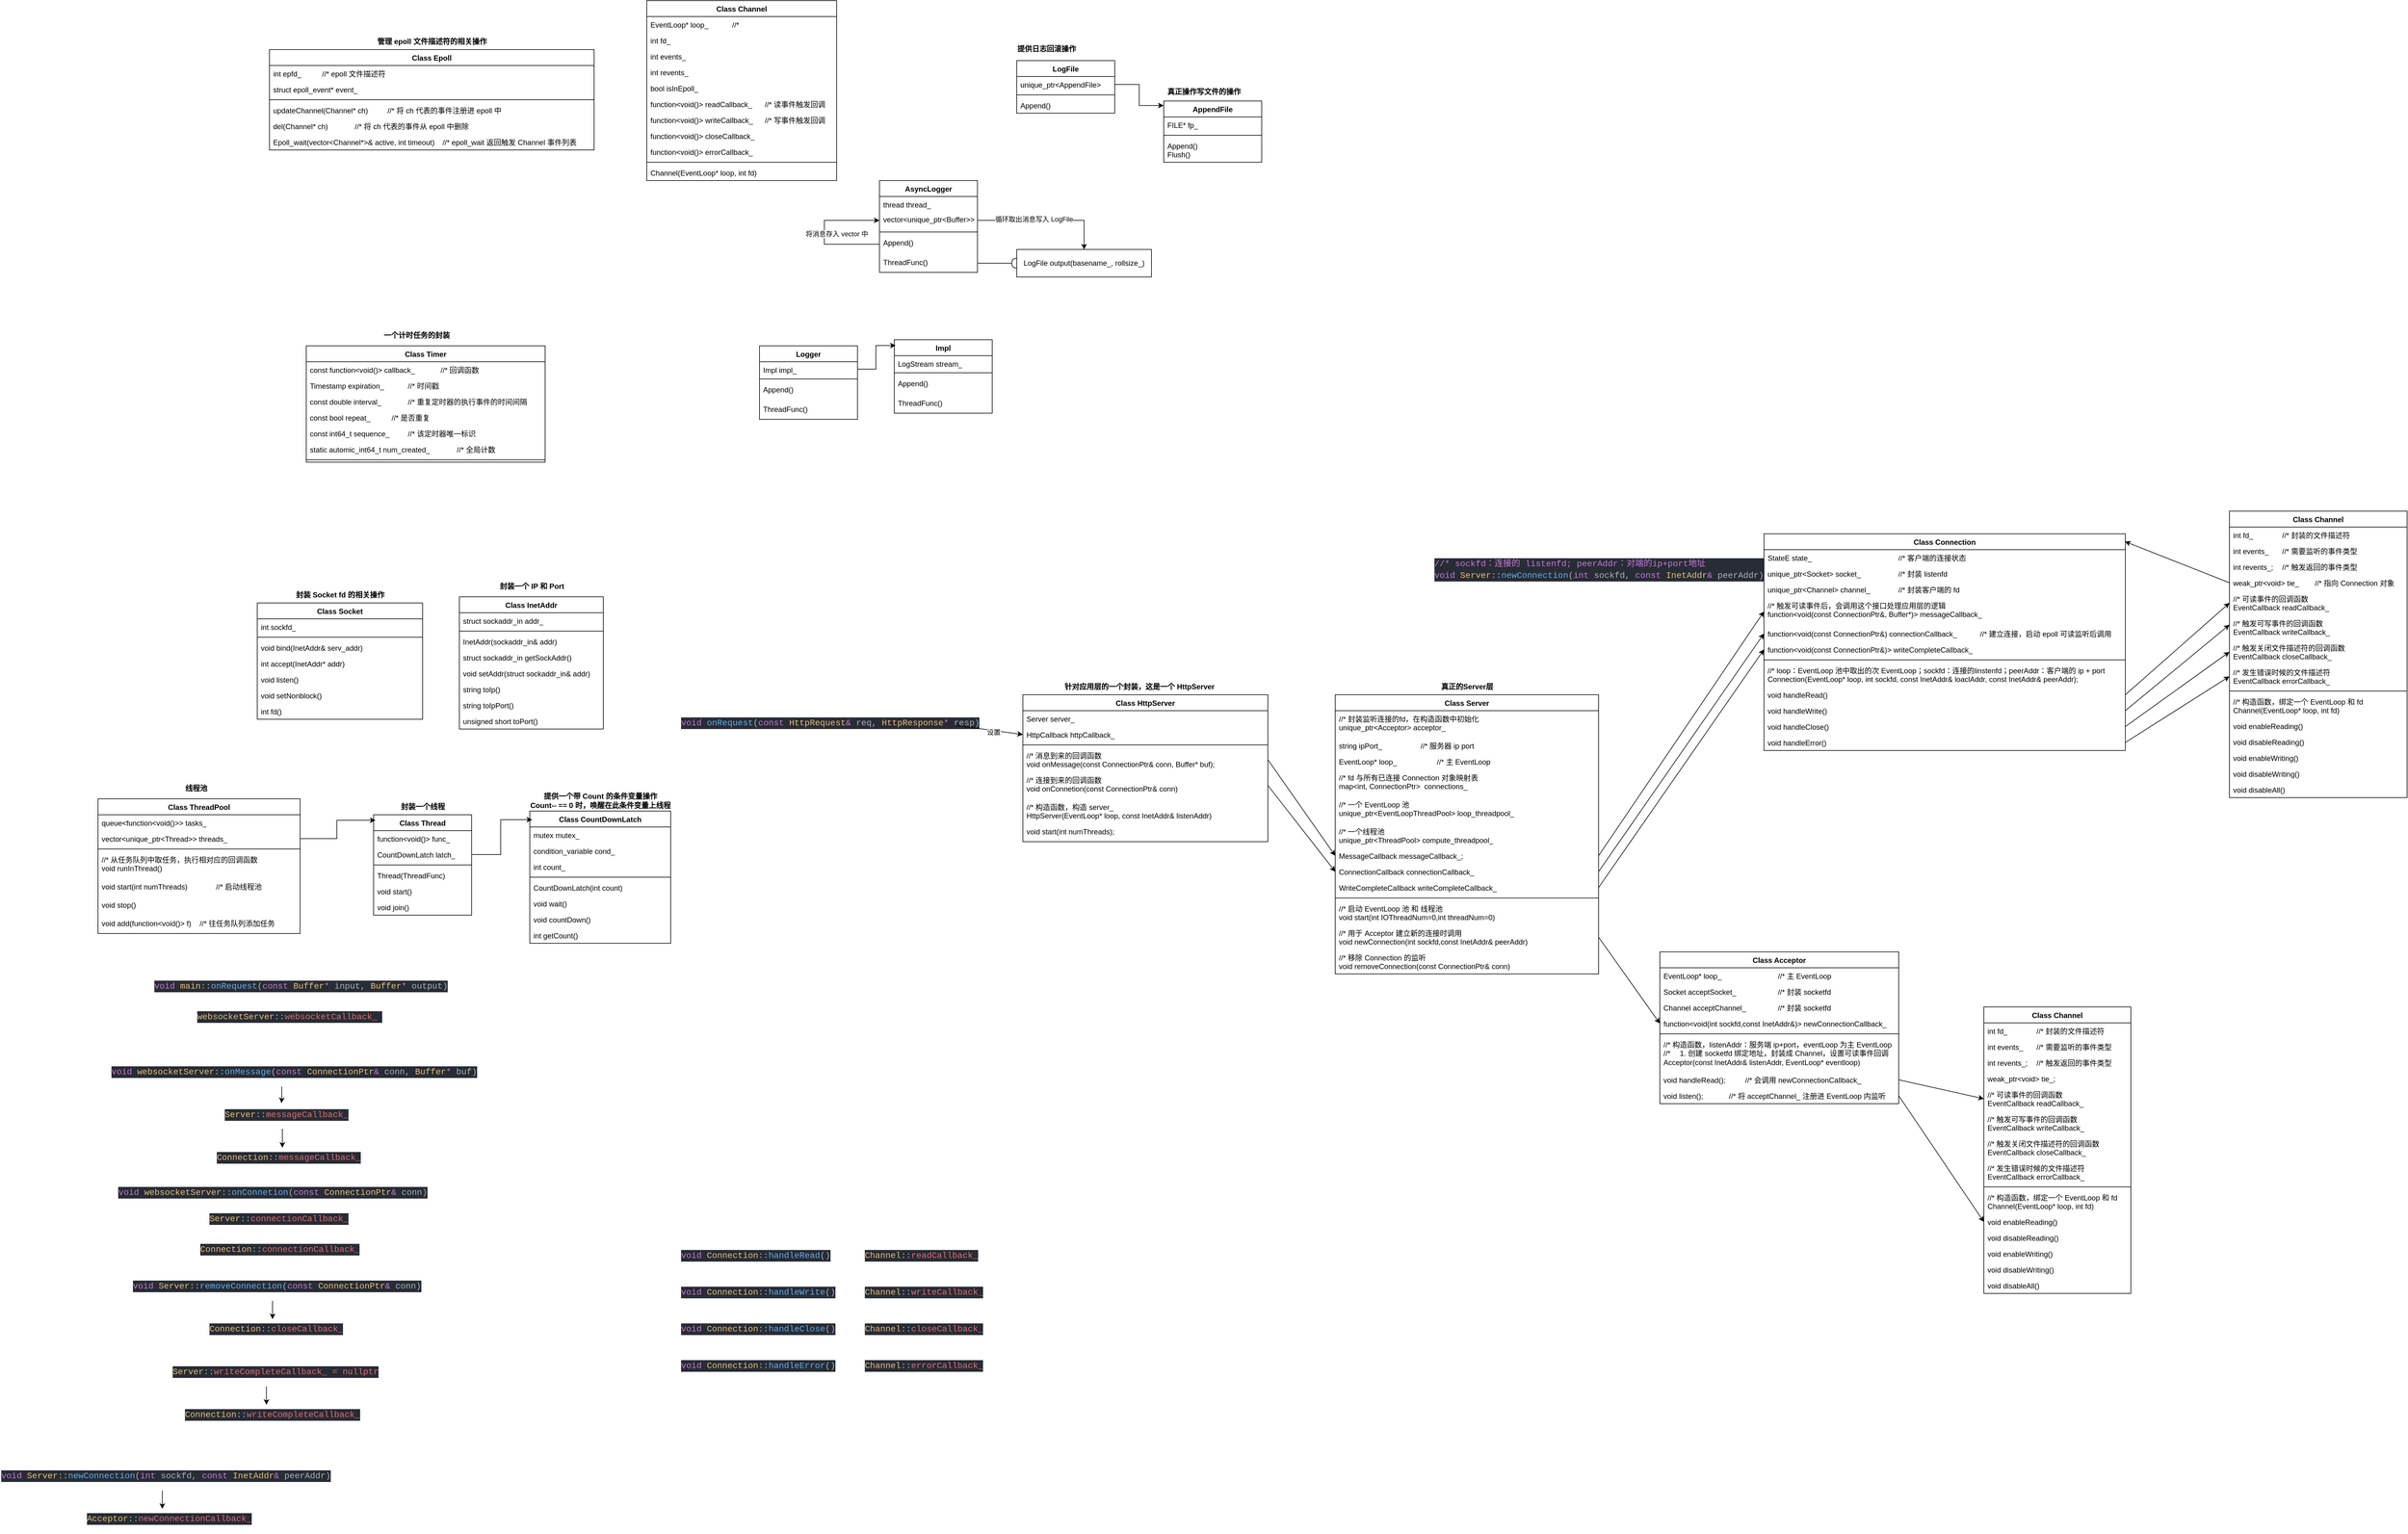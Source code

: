 <mxfile version="27.0.6">
  <diagram name="Page-1" id="2ca16b54-16f6-2749-3443-fa8db7711227">
    <mxGraphModel dx="5520" dy="1290" grid="1" gridSize="10" guides="1" tooltips="1" connect="1" arrows="1" fold="1" page="1" pageScale="1" pageWidth="4681" pageHeight="3300" background="none" math="0" shadow="0">
      <root>
        <mxCell id="0" />
        <mxCell id="1" parent="0" />
        <mxCell id="eg7fZ7Qx4ifohQcsQK5a-2" value="LogFile" style="swimlane;fontStyle=1;align=center;verticalAlign=top;childLayout=stackLayout;horizontal=1;startSize=26;horizontalStack=0;resizeParent=1;resizeParentMax=0;resizeLast=0;collapsible=1;marginBottom=0;whiteSpace=wrap;html=1;" parent="1" vertex="1">
          <mxGeometry x="110" y="144" width="160" height="86" as="geometry">
            <mxRectangle x="110" y="144" width="80" height="30" as="alternateBounds" />
          </mxGeometry>
        </mxCell>
        <mxCell id="eg7fZ7Qx4ifohQcsQK5a-3" value="unique_ptr&amp;lt;AppendFile&amp;gt;&amp;nbsp;" style="text;strokeColor=none;fillColor=none;align=left;verticalAlign=top;spacingLeft=4;spacingRight=4;overflow=hidden;rotatable=0;points=[[0,0.5],[1,0.5]];portConstraint=eastwest;whiteSpace=wrap;html=1;" parent="eg7fZ7Qx4ifohQcsQK5a-2" vertex="1">
          <mxGeometry y="26" width="160" height="26" as="geometry" />
        </mxCell>
        <mxCell id="eg7fZ7Qx4ifohQcsQK5a-4" value="" style="line;strokeWidth=1;fillColor=none;align=left;verticalAlign=middle;spacingTop=-1;spacingLeft=3;spacingRight=3;rotatable=0;labelPosition=right;points=[];portConstraint=eastwest;strokeColor=inherit;" parent="eg7fZ7Qx4ifohQcsQK5a-2" vertex="1">
          <mxGeometry y="52" width="160" height="8" as="geometry" />
        </mxCell>
        <mxCell id="eg7fZ7Qx4ifohQcsQK5a-5" value="Append()" style="text;strokeColor=none;fillColor=none;align=left;verticalAlign=top;spacingLeft=4;spacingRight=4;overflow=hidden;rotatable=0;points=[[0,0.5],[1,0.5]];portConstraint=eastwest;whiteSpace=wrap;html=1;" parent="eg7fZ7Qx4ifohQcsQK5a-2" vertex="1">
          <mxGeometry y="60" width="160" height="26" as="geometry" />
        </mxCell>
        <mxCell id="eg7fZ7Qx4ifohQcsQK5a-7" value="提供日志回滚操作" style="text;strokeColor=none;fillColor=none;align=left;verticalAlign=middle;spacingLeft=4;spacingRight=4;overflow=hidden;points=[[0,0.5],[1,0.5]];portConstraint=eastwest;rotatable=0;whiteSpace=wrap;html=1;fontStyle=1;fontFamily=Lucida Console;" parent="1" vertex="1">
          <mxGeometry x="105" y="110" width="170" height="30" as="geometry" />
        </mxCell>
        <mxCell id="eg7fZ7Qx4ifohQcsQK5a-8" value="AppendFile" style="swimlane;fontStyle=1;align=center;verticalAlign=top;childLayout=stackLayout;horizontal=1;startSize=26;horizontalStack=0;resizeParent=1;resizeParentMax=0;resizeLast=0;collapsible=1;marginBottom=0;whiteSpace=wrap;html=1;" parent="1" vertex="1">
          <mxGeometry x="350" y="210" width="160" height="100" as="geometry">
            <mxRectangle x="110" y="144" width="80" height="30" as="alternateBounds" />
          </mxGeometry>
        </mxCell>
        <mxCell id="eg7fZ7Qx4ifohQcsQK5a-9" value="FILE* fp_" style="text;strokeColor=none;fillColor=none;align=left;verticalAlign=top;spacingLeft=4;spacingRight=4;overflow=hidden;rotatable=0;points=[[0,0.5],[1,0.5]];portConstraint=eastwest;whiteSpace=wrap;html=1;" parent="eg7fZ7Qx4ifohQcsQK5a-8" vertex="1">
          <mxGeometry y="26" width="160" height="26" as="geometry" />
        </mxCell>
        <mxCell id="eg7fZ7Qx4ifohQcsQK5a-10" value="" style="line;strokeWidth=1;fillColor=none;align=left;verticalAlign=middle;spacingTop=-1;spacingLeft=3;spacingRight=3;rotatable=0;labelPosition=right;points=[];portConstraint=eastwest;strokeColor=inherit;" parent="eg7fZ7Qx4ifohQcsQK5a-8" vertex="1">
          <mxGeometry y="52" width="160" height="8" as="geometry" />
        </mxCell>
        <mxCell id="eg7fZ7Qx4ifohQcsQK5a-11" value="Append()&lt;div&gt;Flush()&lt;/div&gt;" style="text;strokeColor=none;fillColor=none;align=left;verticalAlign=top;spacingLeft=4;spacingRight=4;overflow=hidden;rotatable=0;points=[[0,0.5],[1,0.5]];portConstraint=eastwest;whiteSpace=wrap;html=1;" parent="eg7fZ7Qx4ifohQcsQK5a-8" vertex="1">
          <mxGeometry y="60" width="160" height="40" as="geometry" />
        </mxCell>
        <mxCell id="eg7fZ7Qx4ifohQcsQK5a-14" style="edgeStyle=orthogonalEdgeStyle;rounded=0;orthogonalLoop=1;jettySize=auto;html=1;entryX=-0.001;entryY=0.074;entryDx=0;entryDy=0;entryPerimeter=0;" parent="1" source="eg7fZ7Qx4ifohQcsQK5a-3" target="eg7fZ7Qx4ifohQcsQK5a-8" edge="1">
          <mxGeometry relative="1" as="geometry" />
        </mxCell>
        <mxCell id="eg7fZ7Qx4ifohQcsQK5a-15" value="&lt;b&gt;真正操作写文件的操作&lt;/b&gt;" style="text;strokeColor=none;fillColor=none;align=left;verticalAlign=middle;spacingLeft=4;spacingRight=4;overflow=hidden;points=[[0,0.5],[1,0.5]];portConstraint=eastwest;rotatable=0;whiteSpace=wrap;html=1;fontFamily=Lucida Console;" parent="1" vertex="1">
          <mxGeometry x="350" y="180" width="170" height="30" as="geometry" />
        </mxCell>
        <mxCell id="eg7fZ7Qx4ifohQcsQK5a-16" value="AsyncLogger" style="swimlane;fontStyle=1;align=center;verticalAlign=top;childLayout=stackLayout;horizontal=1;startSize=26;horizontalStack=0;resizeParent=1;resizeParentMax=0;resizeLast=0;collapsible=1;marginBottom=0;whiteSpace=wrap;html=1;" parent="1" vertex="1">
          <mxGeometry x="-114.12" y="340" width="160" height="150" as="geometry">
            <mxRectangle x="110" y="144" width="80" height="30" as="alternateBounds" />
          </mxGeometry>
        </mxCell>
        <mxCell id="eg7fZ7Qx4ifohQcsQK5a-17" value="&lt;div&gt;thread thread_&lt;br&gt;&lt;/div&gt;" style="text;strokeColor=none;fillColor=none;align=left;verticalAlign=top;spacingLeft=4;spacingRight=4;overflow=hidden;rotatable=0;points=[[0,0.5],[1,0.5]];portConstraint=eastwest;whiteSpace=wrap;html=1;" parent="eg7fZ7Qx4ifohQcsQK5a-16" vertex="1">
          <mxGeometry y="26" width="160" height="24" as="geometry" />
        </mxCell>
        <mxCell id="eg7fZ7Qx4ifohQcsQK5a-21" value="&lt;span style=&quot;background-color: transparent;&quot;&gt;vector&amp;lt;unique_ptr&amp;lt;Buffer&amp;gt;&amp;gt;&lt;/span&gt;" style="text;strokeColor=none;fillColor=none;align=left;verticalAlign=top;spacingLeft=4;spacingRight=4;overflow=hidden;rotatable=0;points=[[0,0.5],[1,0.5]];portConstraint=eastwest;whiteSpace=wrap;html=1;" parent="eg7fZ7Qx4ifohQcsQK5a-16" vertex="1">
          <mxGeometry y="50" width="160" height="30" as="geometry" />
        </mxCell>
        <mxCell id="eg7fZ7Qx4ifohQcsQK5a-18" value="" style="line;strokeWidth=1;fillColor=none;align=left;verticalAlign=middle;spacingTop=-1;spacingLeft=3;spacingRight=3;rotatable=0;labelPosition=right;points=[];portConstraint=eastwest;strokeColor=inherit;" parent="eg7fZ7Qx4ifohQcsQK5a-16" vertex="1">
          <mxGeometry y="80" width="160" height="8" as="geometry" />
        </mxCell>
        <mxCell id="eg7fZ7Qx4ifohQcsQK5a-32" style="edgeStyle=orthogonalEdgeStyle;rounded=0;orthogonalLoop=1;jettySize=auto;html=1;entryX=0;entryY=0.5;entryDx=0;entryDy=0;exitX=0;exitY=0.5;exitDx=0;exitDy=0;" parent="eg7fZ7Qx4ifohQcsQK5a-16" source="eg7fZ7Qx4ifohQcsQK5a-19" target="eg7fZ7Qx4ifohQcsQK5a-21" edge="1">
          <mxGeometry relative="1" as="geometry">
            <mxPoint y="70" as="targetPoint" />
            <Array as="points">
              <mxPoint x="-90" y="104" />
              <mxPoint x="-90" y="65" />
            </Array>
          </mxGeometry>
        </mxCell>
        <mxCell id="eg7fZ7Qx4ifohQcsQK5a-33" value="将消息存入 vector 中" style="edgeLabel;html=1;align=center;verticalAlign=middle;resizable=0;points=[];" parent="eg7fZ7Qx4ifohQcsQK5a-32" vertex="1" connectable="0">
          <mxGeometry x="-0.11" relative="1" as="geometry">
            <mxPoint x="20" y="-10" as="offset" />
          </mxGeometry>
        </mxCell>
        <mxCell id="eg7fZ7Qx4ifohQcsQK5a-19" value="Append()" style="text;strokeColor=none;fillColor=none;align=left;verticalAlign=top;spacingLeft=4;spacingRight=4;overflow=hidden;rotatable=0;points=[[0,0.5],[1,0.5]];portConstraint=eastwest;whiteSpace=wrap;html=1;" parent="eg7fZ7Qx4ifohQcsQK5a-16" vertex="1">
          <mxGeometry y="88" width="160" height="32" as="geometry" />
        </mxCell>
        <mxCell id="eg7fZ7Qx4ifohQcsQK5a-24" value="ThreadFunc()" style="text;strokeColor=none;fillColor=none;align=left;verticalAlign=top;spacingLeft=4;spacingRight=4;overflow=hidden;rotatable=0;points=[[0,0.5],[1,0.5]];portConstraint=eastwest;whiteSpace=wrap;html=1;" parent="eg7fZ7Qx4ifohQcsQK5a-16" vertex="1">
          <mxGeometry y="120" width="160" height="30" as="geometry" />
        </mxCell>
        <mxCell id="eg7fZ7Qx4ifohQcsQK5a-27" value="LogFile output(basename_, rollsize_)" style="html=1;whiteSpace=wrap;" parent="1" vertex="1">
          <mxGeometry x="110" y="452.5" width="220" height="45" as="geometry" />
        </mxCell>
        <mxCell id="eg7fZ7Qx4ifohQcsQK5a-38" style="edgeStyle=orthogonalEdgeStyle;rounded=0;orthogonalLoop=1;jettySize=auto;html=1;entryX=0.5;entryY=0;entryDx=0;entryDy=0;" parent="1" source="eg7fZ7Qx4ifohQcsQK5a-21" target="eg7fZ7Qx4ifohQcsQK5a-27" edge="1">
          <mxGeometry relative="1" as="geometry">
            <mxPoint x="190" y="430" as="targetPoint" />
          </mxGeometry>
        </mxCell>
        <mxCell id="eg7fZ7Qx4ifohQcsQK5a-41" value="循环取出消息写入 LogFile" style="edgeLabel;html=1;align=center;verticalAlign=middle;resizable=0;points=[];" parent="eg7fZ7Qx4ifohQcsQK5a-38" vertex="1" connectable="0">
          <mxGeometry x="-0.175" y="2" relative="1" as="geometry">
            <mxPoint as="offset" />
          </mxGeometry>
        </mxCell>
        <mxCell id="eg7fZ7Qx4ifohQcsQK5a-42" value="" style="rounded=0;orthogonalLoop=1;jettySize=auto;html=1;endArrow=halfCircle;endFill=0;endSize=6;strokeWidth=1;sketch=0;fontSize=12;curved=1;entryX=0;entryY=0.5;entryDx=0;entryDy=0;" parent="1" source="eg7fZ7Qx4ifohQcsQK5a-24" target="eg7fZ7Qx4ifohQcsQK5a-27" edge="1">
          <mxGeometry relative="1" as="geometry">
            <mxPoint x="155" y="525" as="sourcePoint" />
            <mxPoint x="150" y="470" as="targetPoint" />
          </mxGeometry>
        </mxCell>
        <mxCell id="eg7fZ7Qx4ifohQcsQK5a-43" value="" style="ellipse;whiteSpace=wrap;html=1;align=center;aspect=fixed;fillColor=none;strokeColor=none;resizable=0;perimeter=centerPerimeter;rotatable=0;allowArrows=0;points=[];outlineConnect=1;" parent="1" vertex="1">
          <mxGeometry x="65" y="520" width="10" height="10" as="geometry" />
        </mxCell>
        <mxCell id="eg7fZ7Qx4ifohQcsQK5a-44" value="Logger" style="swimlane;fontStyle=1;align=center;verticalAlign=top;childLayout=stackLayout;horizontal=1;startSize=26;horizontalStack=0;resizeParent=1;resizeParentMax=0;resizeLast=0;collapsible=1;marginBottom=0;whiteSpace=wrap;html=1;" parent="1" vertex="1">
          <mxGeometry x="-310" y="610" width="160" height="120" as="geometry">
            <mxRectangle x="110" y="144" width="80" height="30" as="alternateBounds" />
          </mxGeometry>
        </mxCell>
        <mxCell id="eg7fZ7Qx4ifohQcsQK5a-45" value="Impl impl_" style="text;strokeColor=none;fillColor=none;align=left;verticalAlign=top;spacingLeft=4;spacingRight=4;overflow=hidden;rotatable=0;points=[[0,0.5],[1,0.5]];portConstraint=eastwest;whiteSpace=wrap;html=1;" parent="eg7fZ7Qx4ifohQcsQK5a-44" vertex="1">
          <mxGeometry y="26" width="160" height="24" as="geometry" />
        </mxCell>
        <mxCell id="eg7fZ7Qx4ifohQcsQK5a-47" value="" style="line;strokeWidth=1;fillColor=none;align=left;verticalAlign=middle;spacingTop=-1;spacingLeft=3;spacingRight=3;rotatable=0;labelPosition=right;points=[];portConstraint=eastwest;strokeColor=inherit;" parent="eg7fZ7Qx4ifohQcsQK5a-44" vertex="1">
          <mxGeometry y="50" width="160" height="8" as="geometry" />
        </mxCell>
        <mxCell id="eg7fZ7Qx4ifohQcsQK5a-50" value="Append()" style="text;strokeColor=none;fillColor=none;align=left;verticalAlign=top;spacingLeft=4;spacingRight=4;overflow=hidden;rotatable=0;points=[[0,0.5],[1,0.5]];portConstraint=eastwest;whiteSpace=wrap;html=1;" parent="eg7fZ7Qx4ifohQcsQK5a-44" vertex="1">
          <mxGeometry y="58" width="160" height="32" as="geometry" />
        </mxCell>
        <mxCell id="eg7fZ7Qx4ifohQcsQK5a-51" value="ThreadFunc()" style="text;strokeColor=none;fillColor=none;align=left;verticalAlign=top;spacingLeft=4;spacingRight=4;overflow=hidden;rotatable=0;points=[[0,0.5],[1,0.5]];portConstraint=eastwest;whiteSpace=wrap;html=1;" parent="eg7fZ7Qx4ifohQcsQK5a-44" vertex="1">
          <mxGeometry y="90" width="160" height="30" as="geometry" />
        </mxCell>
        <mxCell id="eg7fZ7Qx4ifohQcsQK5a-52" value="" style="ellipse;whiteSpace=wrap;html=1;align=center;aspect=fixed;fillColor=none;strokeColor=none;resizable=0;perimeter=centerPerimeter;rotatable=0;allowArrows=0;points=[];outlineConnect=1;" parent="1" vertex="1">
          <mxGeometry x="-35.88" y="655" width="10" height="10" as="geometry" />
        </mxCell>
        <mxCell id="eg7fZ7Qx4ifohQcsQK5a-53" value="Impl" style="swimlane;fontStyle=1;align=center;verticalAlign=top;childLayout=stackLayout;horizontal=1;startSize=26;horizontalStack=0;resizeParent=1;resizeParentMax=0;resizeLast=0;collapsible=1;marginBottom=0;whiteSpace=wrap;html=1;" parent="1" vertex="1">
          <mxGeometry x="-90" y="600" width="160" height="120" as="geometry">
            <mxRectangle x="110" y="144" width="80" height="30" as="alternateBounds" />
          </mxGeometry>
        </mxCell>
        <mxCell id="eg7fZ7Qx4ifohQcsQK5a-54" value="&lt;div&gt;LogStream stream_&lt;/div&gt;" style="text;strokeColor=none;fillColor=none;align=left;verticalAlign=top;spacingLeft=4;spacingRight=4;overflow=hidden;rotatable=0;points=[[0,0.5],[1,0.5]];portConstraint=eastwest;whiteSpace=wrap;html=1;" parent="eg7fZ7Qx4ifohQcsQK5a-53" vertex="1">
          <mxGeometry y="26" width="160" height="24" as="geometry" />
        </mxCell>
        <mxCell id="eg7fZ7Qx4ifohQcsQK5a-56" value="" style="line;strokeWidth=1;fillColor=none;align=left;verticalAlign=middle;spacingTop=-1;spacingLeft=3;spacingRight=3;rotatable=0;labelPosition=right;points=[];portConstraint=eastwest;strokeColor=inherit;" parent="eg7fZ7Qx4ifohQcsQK5a-53" vertex="1">
          <mxGeometry y="50" width="160" height="8" as="geometry" />
        </mxCell>
        <mxCell id="eg7fZ7Qx4ifohQcsQK5a-57" value="Append()" style="text;strokeColor=none;fillColor=none;align=left;verticalAlign=top;spacingLeft=4;spacingRight=4;overflow=hidden;rotatable=0;points=[[0,0.5],[1,0.5]];portConstraint=eastwest;whiteSpace=wrap;html=1;" parent="eg7fZ7Qx4ifohQcsQK5a-53" vertex="1">
          <mxGeometry y="58" width="160" height="32" as="geometry" />
        </mxCell>
        <mxCell id="eg7fZ7Qx4ifohQcsQK5a-58" value="ThreadFunc()" style="text;strokeColor=none;fillColor=none;align=left;verticalAlign=top;spacingLeft=4;spacingRight=4;overflow=hidden;rotatable=0;points=[[0,0.5],[1,0.5]];portConstraint=eastwest;whiteSpace=wrap;html=1;" parent="eg7fZ7Qx4ifohQcsQK5a-53" vertex="1">
          <mxGeometry y="90" width="160" height="30" as="geometry" />
        </mxCell>
        <mxCell id="eg7fZ7Qx4ifohQcsQK5a-59" style="edgeStyle=orthogonalEdgeStyle;rounded=0;orthogonalLoop=1;jettySize=auto;html=1;entryX=0.015;entryY=0.079;entryDx=0;entryDy=0;entryPerimeter=0;" parent="1" source="eg7fZ7Qx4ifohQcsQK5a-45" target="eg7fZ7Qx4ifohQcsQK5a-53" edge="1">
          <mxGeometry relative="1" as="geometry" />
        </mxCell>
        <mxCell id="OOnRTSh6GD4LPhkBgmr7-1" value="Class Timer" style="swimlane;fontStyle=1;align=center;verticalAlign=top;childLayout=stackLayout;horizontal=1;startSize=26;horizontalStack=0;resizeParent=1;resizeParentMax=0;resizeLast=0;collapsible=1;marginBottom=0;whiteSpace=wrap;html=1;" parent="1" vertex="1">
          <mxGeometry x="-1050" y="610" width="390" height="190" as="geometry" />
        </mxCell>
        <mxCell id="OOnRTSh6GD4LPhkBgmr7-2" value="const function&amp;lt;void()&amp;gt; callback_&lt;span style=&quot;white-space: pre;&quot;&gt;&#x9;&lt;/span&gt;&lt;span style=&quot;white-space: pre;&quot;&gt;&#x9;&lt;/span&gt;//* 回调函数" style="text;strokeColor=none;fillColor=none;align=left;verticalAlign=top;spacingLeft=4;spacingRight=4;overflow=hidden;rotatable=0;points=[[0,0.5],[1,0.5]];portConstraint=eastwest;whiteSpace=wrap;html=1;" parent="OOnRTSh6GD4LPhkBgmr7-1" vertex="1">
          <mxGeometry y="26" width="390" height="26" as="geometry" />
        </mxCell>
        <mxCell id="OOnRTSh6GD4LPhkBgmr7-5" value="Timestamp expiration_&lt;span style=&quot;white-space: pre;&quot;&gt;&#x9;&lt;/span&gt;&lt;span style=&quot;white-space: pre;&quot;&gt;&#x9;&lt;/span&gt;//* 时间戳" style="text;strokeColor=none;fillColor=none;align=left;verticalAlign=top;spacingLeft=4;spacingRight=4;overflow=hidden;rotatable=0;points=[[0,0.5],[1,0.5]];portConstraint=eastwest;whiteSpace=wrap;html=1;" parent="OOnRTSh6GD4LPhkBgmr7-1" vertex="1">
          <mxGeometry y="52" width="390" height="26" as="geometry" />
        </mxCell>
        <mxCell id="OOnRTSh6GD4LPhkBgmr7-6" value="const double interval_&lt;span style=&quot;white-space: pre;&quot;&gt;&#x9;&lt;span style=&quot;white-space: pre;&quot;&gt;&#x9;&lt;/span&gt;//*&lt;/span&gt;&amp;nbsp;重复定时器的执行事件的时间间隔&lt;span style=&quot;white-space: pre;&quot;&gt;&#x9;&lt;/span&gt;" style="text;strokeColor=none;fillColor=none;align=left;verticalAlign=top;spacingLeft=4;spacingRight=4;overflow=hidden;rotatable=0;points=[[0,0.5],[1,0.5]];portConstraint=eastwest;whiteSpace=wrap;html=1;" parent="OOnRTSh6GD4LPhkBgmr7-1" vertex="1">
          <mxGeometry y="78" width="390" height="26" as="geometry" />
        </mxCell>
        <mxCell id="OOnRTSh6GD4LPhkBgmr7-7" value="const bool repeat_&lt;span style=&quot;white-space: pre;&quot;&gt;&#x9;&lt;span style=&quot;white-space: pre;&quot;&gt;&#x9;&lt;/span&gt;//*&lt;/span&gt;&amp;nbsp;是否重复&lt;span style=&quot;white-space: pre;&quot;&gt;&#x9;&lt;/span&gt;" style="text;strokeColor=none;fillColor=none;align=left;verticalAlign=top;spacingLeft=4;spacingRight=4;overflow=hidden;rotatable=0;points=[[0,0.5],[1,0.5]];portConstraint=eastwest;whiteSpace=wrap;html=1;" parent="OOnRTSh6GD4LPhkBgmr7-1" vertex="1">
          <mxGeometry y="104" width="390" height="26" as="geometry" />
        </mxCell>
        <mxCell id="OOnRTSh6GD4LPhkBgmr7-8" value="const int64_t sequence_&lt;span style=&quot;white-space: pre;&quot;&gt;&#x9;&lt;span style=&quot;white-space: pre;&quot;&gt;&#x9;&lt;/span&gt;//*&lt;/span&gt;&amp;nbsp;该定时器唯一标识&lt;span style=&quot;white-space: pre;&quot;&gt;&#x9;&lt;/span&gt;" style="text;strokeColor=none;fillColor=none;align=left;verticalAlign=top;spacingLeft=4;spacingRight=4;overflow=hidden;rotatable=0;points=[[0,0.5],[1,0.5]];portConstraint=eastwest;whiteSpace=wrap;html=1;" parent="OOnRTSh6GD4LPhkBgmr7-1" vertex="1">
          <mxGeometry y="130" width="390" height="26" as="geometry" />
        </mxCell>
        <mxCell id="OOnRTSh6GD4LPhkBgmr7-9" value="static automic_int64_t num_created_&lt;span style=&quot;white-space: pre;&quot;&gt;&#x9;&lt;span style=&quot;white-space: pre;&quot;&gt;&#x9;&lt;/span&gt;//*&lt;/span&gt;&amp;nbsp;全局计数&lt;span style=&quot;white-space: pre;&quot;&gt;&#x9;&lt;/span&gt;" style="text;strokeColor=none;fillColor=none;align=left;verticalAlign=top;spacingLeft=4;spacingRight=4;overflow=hidden;rotatable=0;points=[[0,0.5],[1,0.5]];portConstraint=eastwest;whiteSpace=wrap;html=1;" parent="OOnRTSh6GD4LPhkBgmr7-1" vertex="1">
          <mxGeometry y="156" width="390" height="26" as="geometry" />
        </mxCell>
        <mxCell id="OOnRTSh6GD4LPhkBgmr7-3" value="" style="line;strokeWidth=1;fillColor=none;align=left;verticalAlign=middle;spacingTop=-1;spacingLeft=3;spacingRight=3;rotatable=0;labelPosition=right;points=[];portConstraint=eastwest;strokeColor=inherit;" parent="OOnRTSh6GD4LPhkBgmr7-1" vertex="1">
          <mxGeometry y="182" width="390" height="8" as="geometry" />
        </mxCell>
        <mxCell id="OOnRTSh6GD4LPhkBgmr7-10" value="一个计时任务的封装" style="text;align=center;fontStyle=1;verticalAlign=middle;spacingLeft=3;spacingRight=3;strokeColor=none;rotatable=0;points=[[0,0.5],[1,0.5]];portConstraint=eastwest;html=1;" parent="1" vertex="1">
          <mxGeometry x="-910" y="580" width="80" height="26" as="geometry" />
        </mxCell>
        <mxCell id="Yab6Imsjhd1hrr_P7zsS-1" value="Class Channel" style="swimlane;fontStyle=1;align=center;verticalAlign=top;childLayout=stackLayout;horizontal=1;startSize=26;horizontalStack=0;resizeParent=1;resizeParentMax=0;resizeLast=0;collapsible=1;marginBottom=0;whiteSpace=wrap;html=1;" parent="1" vertex="1">
          <mxGeometry x="-494" y="46" width="310" height="294" as="geometry" />
        </mxCell>
        <mxCell id="Yab6Imsjhd1hrr_P7zsS-2" value="EventLoop* loop_&lt;span style=&quot;white-space: pre;&quot;&gt;&#x9;&lt;/span&gt;&lt;span style=&quot;white-space: pre;&quot;&gt;&#x9;&lt;/span&gt;//*" style="text;strokeColor=none;fillColor=none;align=left;verticalAlign=top;spacingLeft=4;spacingRight=4;overflow=hidden;rotatable=0;points=[[0,0.5],[1,0.5]];portConstraint=eastwest;whiteSpace=wrap;html=1;" parent="Yab6Imsjhd1hrr_P7zsS-1" vertex="1">
          <mxGeometry y="26" width="310" height="26" as="geometry" />
        </mxCell>
        <mxCell id="Yab6Imsjhd1hrr_P7zsS-5" value="int fd_" style="text;strokeColor=none;fillColor=none;align=left;verticalAlign=top;spacingLeft=4;spacingRight=4;overflow=hidden;rotatable=0;points=[[0,0.5],[1,0.5]];portConstraint=eastwest;whiteSpace=wrap;html=1;" parent="Yab6Imsjhd1hrr_P7zsS-1" vertex="1">
          <mxGeometry y="52" width="310" height="26" as="geometry" />
        </mxCell>
        <mxCell id="Yab6Imsjhd1hrr_P7zsS-6" value="int events_" style="text;strokeColor=none;fillColor=none;align=left;verticalAlign=top;spacingLeft=4;spacingRight=4;overflow=hidden;rotatable=0;points=[[0,0.5],[1,0.5]];portConstraint=eastwest;whiteSpace=wrap;html=1;" parent="Yab6Imsjhd1hrr_P7zsS-1" vertex="1">
          <mxGeometry y="78" width="310" height="26" as="geometry" />
        </mxCell>
        <mxCell id="Yab6Imsjhd1hrr_P7zsS-7" value="int revents_" style="text;strokeColor=none;fillColor=none;align=left;verticalAlign=top;spacingLeft=4;spacingRight=4;overflow=hidden;rotatable=0;points=[[0,0.5],[1,0.5]];portConstraint=eastwest;whiteSpace=wrap;html=1;" parent="Yab6Imsjhd1hrr_P7zsS-1" vertex="1">
          <mxGeometry y="104" width="310" height="26" as="geometry" />
        </mxCell>
        <mxCell id="Yab6Imsjhd1hrr_P7zsS-8" value="bool isInEpoll_" style="text;strokeColor=none;fillColor=none;align=left;verticalAlign=top;spacingLeft=4;spacingRight=4;overflow=hidden;rotatable=0;points=[[0,0.5],[1,0.5]];portConstraint=eastwest;whiteSpace=wrap;html=1;" parent="Yab6Imsjhd1hrr_P7zsS-1" vertex="1">
          <mxGeometry y="130" width="310" height="26" as="geometry" />
        </mxCell>
        <mxCell id="Yab6Imsjhd1hrr_P7zsS-9" value="function&amp;lt;void()&amp;gt; readCallback_&lt;span style=&quot;white-space: pre;&quot;&gt;&#x9;&lt;/span&gt;//* 读事件触发回调" style="text;strokeColor=none;fillColor=none;align=left;verticalAlign=top;spacingLeft=4;spacingRight=4;overflow=hidden;rotatable=0;points=[[0,0.5],[1,0.5]];portConstraint=eastwest;whiteSpace=wrap;html=1;" parent="Yab6Imsjhd1hrr_P7zsS-1" vertex="1">
          <mxGeometry y="156" width="310" height="26" as="geometry" />
        </mxCell>
        <mxCell id="Yab6Imsjhd1hrr_P7zsS-10" value="function&amp;lt;void()&amp;gt; writeCallback_&lt;span style=&quot;white-space: pre;&quot;&gt;&#x9;&lt;/span&gt;//* 写事件触发回调" style="text;strokeColor=none;fillColor=none;align=left;verticalAlign=top;spacingLeft=4;spacingRight=4;overflow=hidden;rotatable=0;points=[[0,0.5],[1,0.5]];portConstraint=eastwest;whiteSpace=wrap;html=1;" parent="Yab6Imsjhd1hrr_P7zsS-1" vertex="1">
          <mxGeometry y="182" width="310" height="26" as="geometry" />
        </mxCell>
        <mxCell id="Yab6Imsjhd1hrr_P7zsS-11" value="function&amp;lt;void()&amp;gt; closeCallback_" style="text;strokeColor=none;fillColor=none;align=left;verticalAlign=top;spacingLeft=4;spacingRight=4;overflow=hidden;rotatable=0;points=[[0,0.5],[1,0.5]];portConstraint=eastwest;whiteSpace=wrap;html=1;" parent="Yab6Imsjhd1hrr_P7zsS-1" vertex="1">
          <mxGeometry y="208" width="310" height="26" as="geometry" />
        </mxCell>
        <mxCell id="Yab6Imsjhd1hrr_P7zsS-12" value="function&amp;lt;void()&amp;gt; errorCallback_" style="text;strokeColor=none;fillColor=none;align=left;verticalAlign=top;spacingLeft=4;spacingRight=4;overflow=hidden;rotatable=0;points=[[0,0.5],[1,0.5]];portConstraint=eastwest;whiteSpace=wrap;html=1;" parent="Yab6Imsjhd1hrr_P7zsS-1" vertex="1">
          <mxGeometry y="234" width="310" height="26" as="geometry" />
        </mxCell>
        <mxCell id="Yab6Imsjhd1hrr_P7zsS-3" value="" style="line;strokeWidth=1;fillColor=none;align=left;verticalAlign=middle;spacingTop=-1;spacingLeft=3;spacingRight=3;rotatable=0;labelPosition=right;points=[];portConstraint=eastwest;strokeColor=inherit;" parent="Yab6Imsjhd1hrr_P7zsS-1" vertex="1">
          <mxGeometry y="260" width="310" height="8" as="geometry" />
        </mxCell>
        <mxCell id="Yab6Imsjhd1hrr_P7zsS-4" value="Channel(EventLoop* loop, int fd)" style="text;strokeColor=none;fillColor=none;align=left;verticalAlign=top;spacingLeft=4;spacingRight=4;overflow=hidden;rotatable=0;points=[[0,0.5],[1,0.5]];portConstraint=eastwest;whiteSpace=wrap;html=1;" parent="Yab6Imsjhd1hrr_P7zsS-1" vertex="1">
          <mxGeometry y="268" width="310" height="26" as="geometry" />
        </mxCell>
        <mxCell id="Yab6Imsjhd1hrr_P7zsS-13" value="Class Epoll" style="swimlane;fontStyle=1;align=center;verticalAlign=top;childLayout=stackLayout;horizontal=1;startSize=26;horizontalStack=0;resizeParent=1;resizeParentMax=0;resizeLast=0;collapsible=1;marginBottom=0;whiteSpace=wrap;html=1;" parent="1" vertex="1">
          <mxGeometry x="-1110" y="126" width="530" height="164" as="geometry" />
        </mxCell>
        <mxCell id="Yab6Imsjhd1hrr_P7zsS-14" value="int epfd_&amp;nbsp;&lt;span style=&quot;white-space: pre;&quot;&gt;&#x9;&lt;/span&gt;&lt;span style=&quot;white-space: pre;&quot;&gt;&#x9;&lt;/span&gt;//* epoll 文件描述符" style="text;strokeColor=none;fillColor=none;align=left;verticalAlign=top;spacingLeft=4;spacingRight=4;overflow=hidden;rotatable=0;points=[[0,0.5],[1,0.5]];portConstraint=eastwest;whiteSpace=wrap;html=1;" parent="Yab6Imsjhd1hrr_P7zsS-13" vertex="1">
          <mxGeometry y="26" width="530" height="26" as="geometry" />
        </mxCell>
        <mxCell id="Yab6Imsjhd1hrr_P7zsS-17" value="struct epoll_event* event_" style="text;strokeColor=none;fillColor=none;align=left;verticalAlign=top;spacingLeft=4;spacingRight=4;overflow=hidden;rotatable=0;points=[[0,0.5],[1,0.5]];portConstraint=eastwest;whiteSpace=wrap;html=1;" parent="Yab6Imsjhd1hrr_P7zsS-13" vertex="1">
          <mxGeometry y="52" width="530" height="26" as="geometry" />
        </mxCell>
        <mxCell id="Yab6Imsjhd1hrr_P7zsS-15" value="" style="line;strokeWidth=1;fillColor=none;align=left;verticalAlign=middle;spacingTop=-1;spacingLeft=3;spacingRight=3;rotatable=0;labelPosition=right;points=[];portConstraint=eastwest;strokeColor=inherit;" parent="Yab6Imsjhd1hrr_P7zsS-13" vertex="1">
          <mxGeometry y="78" width="530" height="8" as="geometry" />
        </mxCell>
        <mxCell id="Yab6Imsjhd1hrr_P7zsS-16" value="updateChannel(Channel* ch)&lt;span style=&quot;white-space: pre;&quot;&gt;&#x9;&lt;span style=&quot;white-space: pre;&quot;&gt;&#x9;&lt;/span&gt;&lt;/span&gt;//* 将 ch 代表的事件注册进 epoll 中" style="text;strokeColor=none;fillColor=none;align=left;verticalAlign=top;spacingLeft=4;spacingRight=4;overflow=hidden;rotatable=0;points=[[0,0.5],[1,0.5]];portConstraint=eastwest;whiteSpace=wrap;html=1;" parent="Yab6Imsjhd1hrr_P7zsS-13" vertex="1">
          <mxGeometry y="86" width="530" height="26" as="geometry" />
        </mxCell>
        <mxCell id="Yab6Imsjhd1hrr_P7zsS-19" value="del(Channel* ch)&lt;span style=&quot;white-space: pre;&quot;&gt;&#x9;&lt;/span&gt;&lt;span style=&quot;white-space: pre;&quot;&gt;&#x9;&lt;/span&gt;//* 将 ch 代表的事件从 epoll 中删除" style="text;strokeColor=none;fillColor=none;align=left;verticalAlign=top;spacingLeft=4;spacingRight=4;overflow=hidden;rotatable=0;points=[[0,0.5],[1,0.5]];portConstraint=eastwest;whiteSpace=wrap;html=1;" parent="Yab6Imsjhd1hrr_P7zsS-13" vertex="1">
          <mxGeometry y="112" width="530" height="26" as="geometry" />
        </mxCell>
        <mxCell id="Yab6Imsjhd1hrr_P7zsS-20" value="Epoll_wait(vector&amp;lt;Channel*&amp;gt;&amp;amp; active, int timeout)&lt;span style=&quot;white-space: pre;&quot;&gt;&#x9;&lt;/span&gt;&amp;nbsp; &amp;nbsp;//* epoll_wait 返回触发 Channel 事件列表" style="text;strokeColor=none;fillColor=none;align=left;verticalAlign=top;spacingLeft=4;spacingRight=4;overflow=hidden;rotatable=0;points=[[0,0.5],[1,0.5]];portConstraint=eastwest;whiteSpace=wrap;html=1;" parent="Yab6Imsjhd1hrr_P7zsS-13" vertex="1">
          <mxGeometry y="138" width="530" height="26" as="geometry" />
        </mxCell>
        <mxCell id="Yab6Imsjhd1hrr_P7zsS-18" value="管理 epoll 文件描述符的相关操作" style="text;align=center;fontStyle=1;verticalAlign=middle;spacingLeft=3;spacingRight=3;strokeColor=none;rotatable=0;points=[[0,0.5],[1,0.5]];portConstraint=eastwest;html=1;" parent="1" vertex="1">
          <mxGeometry x="-885" y="100" width="80" height="26" as="geometry" />
        </mxCell>
        <mxCell id="NpfTrIcf8r5zGEg2071M-1" value="Class InetAddr" style="swimlane;fontStyle=1;align=center;verticalAlign=top;childLayout=stackLayout;horizontal=1;startSize=26;horizontalStack=0;resizeParent=1;resizeParentMax=0;resizeLast=0;collapsible=1;marginBottom=0;whiteSpace=wrap;html=1;" parent="1" vertex="1">
          <mxGeometry x="-800" y="1020" width="235" height="216" as="geometry" />
        </mxCell>
        <mxCell id="NpfTrIcf8r5zGEg2071M-2" value="struct sockaddr_in addr_" style="text;strokeColor=none;fillColor=none;align=left;verticalAlign=top;spacingLeft=4;spacingRight=4;overflow=hidden;rotatable=0;points=[[0,0.5],[1,0.5]];portConstraint=eastwest;whiteSpace=wrap;html=1;" parent="NpfTrIcf8r5zGEg2071M-1" vertex="1">
          <mxGeometry y="26" width="235" height="26" as="geometry" />
        </mxCell>
        <mxCell id="NpfTrIcf8r5zGEg2071M-3" value="" style="line;strokeWidth=1;fillColor=none;align=left;verticalAlign=middle;spacingTop=-1;spacingLeft=3;spacingRight=3;rotatable=0;labelPosition=right;points=[];portConstraint=eastwest;strokeColor=inherit;" parent="NpfTrIcf8r5zGEg2071M-1" vertex="1">
          <mxGeometry y="52" width="235" height="8" as="geometry" />
        </mxCell>
        <mxCell id="NpfTrIcf8r5zGEg2071M-4" value="InetAddr(sockaddr_in&amp;amp; addr)" style="text;strokeColor=none;fillColor=none;align=left;verticalAlign=top;spacingLeft=4;spacingRight=4;overflow=hidden;rotatable=0;points=[[0,0.5],[1,0.5]];portConstraint=eastwest;whiteSpace=wrap;html=1;" parent="NpfTrIcf8r5zGEg2071M-1" vertex="1">
          <mxGeometry y="60" width="235" height="26" as="geometry" />
        </mxCell>
        <mxCell id="NpfTrIcf8r5zGEg2071M-5" value="struct sockaddr_in getSockAddr()" style="text;strokeColor=none;fillColor=none;align=left;verticalAlign=top;spacingLeft=4;spacingRight=4;overflow=hidden;rotatable=0;points=[[0,0.5],[1,0.5]];portConstraint=eastwest;whiteSpace=wrap;html=1;" parent="NpfTrIcf8r5zGEg2071M-1" vertex="1">
          <mxGeometry y="86" width="235" height="26" as="geometry" />
        </mxCell>
        <mxCell id="NpfTrIcf8r5zGEg2071M-6" value="void setAddr(&lt;span style=&quot;color: rgba(0, 0, 0, 0); font-family: monospace; font-size: 0px; text-wrap: nowrap;&quot;&gt;&lt;span style=&quot;color: rgb(0, 0, 0); font-family: Helvetica; font-size: 12px; text-wrap: wrap;&quot;&gt;struct sockaddr_in&amp;amp; addr&lt;/span&gt;%3CmxGraphModel%3E%3Croot%3E%3CmxCell%20id%3D%220%22%2F%3E%3CmxCell%20id%3D%221%22%20parent%3D%220%22%2F%3E%3CmxCell%20id%3D%222%22%20value%3D%22struct%20sockaddr_in%20getSockAddr()%22%20style%3D%22text%3BstrokeColor%3Dnone%3BfillColor%3Dnone%3Balign%3Dleft%3BverticalAlign%3Dtop%3BspacingLeft%3D4%3BspacingRight%3D4%3Boverflow%3Dhidden%3Brotatable%3D0%3Bpoints%3D%5B%5B0%2C0.5%5D%2C%5B1%2C0.5%5D%5D%3BportConstraint%3Deastwest%3BwhiteSpace%3Dwrap%3Bhtml%3D1%3B%22%20vertex%3D%221%22%20parent%3D%221%22%3E%3CmxGeometry%20x%3D%22-935%22%20y%3D%221056%22%20width%3D%22235%22%20height%3D%2226%22%20as%3D%22geometry%22%2F%3E%3C%2FmxCell%3E%3C%2Froot%3E%3C%2FmxGraphModel%3E&lt;/span&gt;)" style="text;strokeColor=none;fillColor=none;align=left;verticalAlign=top;spacingLeft=4;spacingRight=4;overflow=hidden;rotatable=0;points=[[0,0.5],[1,0.5]];portConstraint=eastwest;whiteSpace=wrap;html=1;" parent="NpfTrIcf8r5zGEg2071M-1" vertex="1">
          <mxGeometry y="112" width="235" height="26" as="geometry" />
        </mxCell>
        <mxCell id="NpfTrIcf8r5zGEg2071M-7" value="string toIp()" style="text;strokeColor=none;fillColor=none;align=left;verticalAlign=top;spacingLeft=4;spacingRight=4;overflow=hidden;rotatable=0;points=[[0,0.5],[1,0.5]];portConstraint=eastwest;whiteSpace=wrap;html=1;" parent="NpfTrIcf8r5zGEg2071M-1" vertex="1">
          <mxGeometry y="138" width="235" height="26" as="geometry" />
        </mxCell>
        <mxCell id="NpfTrIcf8r5zGEg2071M-8" value="string toIpPort()" style="text;strokeColor=none;fillColor=none;align=left;verticalAlign=top;spacingLeft=4;spacingRight=4;overflow=hidden;rotatable=0;points=[[0,0.5],[1,0.5]];portConstraint=eastwest;whiteSpace=wrap;html=1;" parent="NpfTrIcf8r5zGEg2071M-1" vertex="1">
          <mxGeometry y="164" width="235" height="26" as="geometry" />
        </mxCell>
        <mxCell id="NpfTrIcf8r5zGEg2071M-9" value="unsigned short toPort()" style="text;strokeColor=none;fillColor=none;align=left;verticalAlign=top;spacingLeft=4;spacingRight=4;overflow=hidden;rotatable=0;points=[[0,0.5],[1,0.5]];portConstraint=eastwest;whiteSpace=wrap;html=1;" parent="NpfTrIcf8r5zGEg2071M-1" vertex="1">
          <mxGeometry y="190" width="235" height="26" as="geometry" />
        </mxCell>
        <mxCell id="NpfTrIcf8r5zGEg2071M-10" value="封装一个 IP 和 Port" style="text;align=center;fontStyle=1;verticalAlign=middle;spacingLeft=3;spacingRight=3;strokeColor=none;rotatable=0;points=[[0,0.5],[1,0.5]];portConstraint=eastwest;html=1;" parent="1" vertex="1">
          <mxGeometry x="-722.5" y="990" width="80" height="26" as="geometry" />
        </mxCell>
        <mxCell id="NpfTrIcf8r5zGEg2071M-11" value="Class Socket" style="swimlane;fontStyle=1;align=center;verticalAlign=top;childLayout=stackLayout;horizontal=1;startSize=26;horizontalStack=0;resizeParent=1;resizeParentMax=0;resizeLast=0;collapsible=1;marginBottom=0;whiteSpace=wrap;html=1;" parent="1" vertex="1">
          <mxGeometry x="-1130" y="1030" width="270" height="190" as="geometry" />
        </mxCell>
        <mxCell id="NpfTrIcf8r5zGEg2071M-12" value="int sockfd_" style="text;strokeColor=none;fillColor=none;align=left;verticalAlign=top;spacingLeft=4;spacingRight=4;overflow=hidden;rotatable=0;points=[[0,0.5],[1,0.5]];portConstraint=eastwest;whiteSpace=wrap;html=1;" parent="NpfTrIcf8r5zGEg2071M-11" vertex="1">
          <mxGeometry y="26" width="270" height="26" as="geometry" />
        </mxCell>
        <mxCell id="NpfTrIcf8r5zGEg2071M-13" value="" style="line;strokeWidth=1;fillColor=none;align=left;verticalAlign=middle;spacingTop=-1;spacingLeft=3;spacingRight=3;rotatable=0;labelPosition=right;points=[];portConstraint=eastwest;strokeColor=inherit;" parent="NpfTrIcf8r5zGEg2071M-11" vertex="1">
          <mxGeometry y="52" width="270" height="8" as="geometry" />
        </mxCell>
        <mxCell id="NpfTrIcf8r5zGEg2071M-14" value="void bind(InetAddr&amp;amp; serv_addr)" style="text;strokeColor=none;fillColor=none;align=left;verticalAlign=top;spacingLeft=4;spacingRight=4;overflow=hidden;rotatable=0;points=[[0,0.5],[1,0.5]];portConstraint=eastwest;whiteSpace=wrap;html=1;" parent="NpfTrIcf8r5zGEg2071M-11" vertex="1">
          <mxGeometry y="60" width="270" height="26" as="geometry" />
        </mxCell>
        <mxCell id="NpfTrIcf8r5zGEg2071M-15" value="int accept(InetAddr* addr)" style="text;strokeColor=none;fillColor=none;align=left;verticalAlign=top;spacingLeft=4;spacingRight=4;overflow=hidden;rotatable=0;points=[[0,0.5],[1,0.5]];portConstraint=eastwest;whiteSpace=wrap;html=1;" parent="NpfTrIcf8r5zGEg2071M-11" vertex="1">
          <mxGeometry y="86" width="270" height="26" as="geometry" />
        </mxCell>
        <mxCell id="NpfTrIcf8r5zGEg2071M-16" value="void listen()" style="text;strokeColor=none;fillColor=none;align=left;verticalAlign=top;spacingLeft=4;spacingRight=4;overflow=hidden;rotatable=0;points=[[0,0.5],[1,0.5]];portConstraint=eastwest;whiteSpace=wrap;html=1;" parent="NpfTrIcf8r5zGEg2071M-11" vertex="1">
          <mxGeometry y="112" width="270" height="26" as="geometry" />
        </mxCell>
        <mxCell id="NpfTrIcf8r5zGEg2071M-17" value="void setNonblock()" style="text;strokeColor=none;fillColor=none;align=left;verticalAlign=top;spacingLeft=4;spacingRight=4;overflow=hidden;rotatable=0;points=[[0,0.5],[1,0.5]];portConstraint=eastwest;whiteSpace=wrap;html=1;" parent="NpfTrIcf8r5zGEg2071M-11" vertex="1">
          <mxGeometry y="138" width="270" height="26" as="geometry" />
        </mxCell>
        <mxCell id="NpfTrIcf8r5zGEg2071M-18" value="int fd()" style="text;strokeColor=none;fillColor=none;align=left;verticalAlign=top;spacingLeft=4;spacingRight=4;overflow=hidden;rotatable=0;points=[[0,0.5],[1,0.5]];portConstraint=eastwest;whiteSpace=wrap;html=1;" parent="NpfTrIcf8r5zGEg2071M-11" vertex="1">
          <mxGeometry y="164" width="270" height="26" as="geometry" />
        </mxCell>
        <mxCell id="NpfTrIcf8r5zGEg2071M-20" value="封装 Socket fd 的相关操作" style="text;align=center;fontStyle=1;verticalAlign=middle;spacingLeft=3;spacingRight=3;strokeColor=none;rotatable=0;points=[[0,0.5],[1,0.5]];portConstraint=eastwest;html=1;" parent="1" vertex="1">
          <mxGeometry x="-1035" y="1004" width="80" height="26" as="geometry" />
        </mxCell>
        <mxCell id="NpfTrIcf8r5zGEg2071M-21" value="Class CountDownLatch" style="swimlane;fontStyle=1;align=center;verticalAlign=top;childLayout=stackLayout;horizontal=1;startSize=26;horizontalStack=0;resizeParent=1;resizeParentMax=0;resizeLast=0;collapsible=1;marginBottom=0;whiteSpace=wrap;html=1;" parent="1" vertex="1">
          <mxGeometry x="-685" y="1370" width="230" height="216" as="geometry" />
        </mxCell>
        <mxCell id="NpfTrIcf8r5zGEg2071M-22" value="mutex mutex_" style="text;strokeColor=none;fillColor=none;align=left;verticalAlign=top;spacingLeft=4;spacingRight=4;overflow=hidden;rotatable=0;points=[[0,0.5],[1,0.5]];portConstraint=eastwest;whiteSpace=wrap;html=1;" parent="NpfTrIcf8r5zGEg2071M-21" vertex="1">
          <mxGeometry y="26" width="230" height="26" as="geometry" />
        </mxCell>
        <mxCell id="NpfTrIcf8r5zGEg2071M-25" value="condition_variable cond_" style="text;strokeColor=none;fillColor=none;align=left;verticalAlign=top;spacingLeft=4;spacingRight=4;overflow=hidden;rotatable=0;points=[[0,0.5],[1,0.5]];portConstraint=eastwest;whiteSpace=wrap;html=1;" parent="NpfTrIcf8r5zGEg2071M-21" vertex="1">
          <mxGeometry y="52" width="230" height="26" as="geometry" />
        </mxCell>
        <mxCell id="NpfTrIcf8r5zGEg2071M-26" value="int count_" style="text;strokeColor=none;fillColor=none;align=left;verticalAlign=top;spacingLeft=4;spacingRight=4;overflow=hidden;rotatable=0;points=[[0,0.5],[1,0.5]];portConstraint=eastwest;whiteSpace=wrap;html=1;" parent="NpfTrIcf8r5zGEg2071M-21" vertex="1">
          <mxGeometry y="78" width="230" height="26" as="geometry" />
        </mxCell>
        <mxCell id="NpfTrIcf8r5zGEg2071M-23" value="" style="line;strokeWidth=1;fillColor=none;align=left;verticalAlign=middle;spacingTop=-1;spacingLeft=3;spacingRight=3;rotatable=0;labelPosition=right;points=[];portConstraint=eastwest;strokeColor=inherit;" parent="NpfTrIcf8r5zGEg2071M-21" vertex="1">
          <mxGeometry y="104" width="230" height="8" as="geometry" />
        </mxCell>
        <mxCell id="NpfTrIcf8r5zGEg2071M-24" value="CountDownLatch(int count)" style="text;strokeColor=none;fillColor=none;align=left;verticalAlign=top;spacingLeft=4;spacingRight=4;overflow=hidden;rotatable=0;points=[[0,0.5],[1,0.5]];portConstraint=eastwest;whiteSpace=wrap;html=1;" parent="NpfTrIcf8r5zGEg2071M-21" vertex="1">
          <mxGeometry y="112" width="230" height="26" as="geometry" />
        </mxCell>
        <mxCell id="NpfTrIcf8r5zGEg2071M-27" value="void wait()" style="text;strokeColor=none;fillColor=none;align=left;verticalAlign=top;spacingLeft=4;spacingRight=4;overflow=hidden;rotatable=0;points=[[0,0.5],[1,0.5]];portConstraint=eastwest;whiteSpace=wrap;html=1;" parent="NpfTrIcf8r5zGEg2071M-21" vertex="1">
          <mxGeometry y="138" width="230" height="26" as="geometry" />
        </mxCell>
        <mxCell id="NpfTrIcf8r5zGEg2071M-28" value="void countDown()" style="text;strokeColor=none;fillColor=none;align=left;verticalAlign=top;spacingLeft=4;spacingRight=4;overflow=hidden;rotatable=0;points=[[0,0.5],[1,0.5]];portConstraint=eastwest;whiteSpace=wrap;html=1;" parent="NpfTrIcf8r5zGEg2071M-21" vertex="1">
          <mxGeometry y="164" width="230" height="26" as="geometry" />
        </mxCell>
        <mxCell id="NpfTrIcf8r5zGEg2071M-29" value="int getCount()" style="text;strokeColor=none;fillColor=none;align=left;verticalAlign=top;spacingLeft=4;spacingRight=4;overflow=hidden;rotatable=0;points=[[0,0.5],[1,0.5]];portConstraint=eastwest;whiteSpace=wrap;html=1;" parent="NpfTrIcf8r5zGEg2071M-21" vertex="1">
          <mxGeometry y="190" width="230" height="26" as="geometry" />
        </mxCell>
        <mxCell id="NpfTrIcf8r5zGEg2071M-30" value="提供一个带 Count 的条件变量操作&lt;div&gt;Count-- == 0 时，唤醒在此条件变量上线程&lt;/div&gt;" style="text;align=center;fontStyle=1;verticalAlign=middle;spacingLeft=3;spacingRight=3;strokeColor=none;rotatable=0;points=[[0,0.5],[1,0.5]];portConstraint=eastwest;html=1;" parent="1" vertex="1">
          <mxGeometry x="-610" y="1340" width="80" height="26" as="geometry" />
        </mxCell>
        <mxCell id="NpfTrIcf8r5zGEg2071M-31" value="Class Thread" style="swimlane;fontStyle=1;align=center;verticalAlign=top;childLayout=stackLayout;horizontal=1;startSize=26;horizontalStack=0;resizeParent=1;resizeParentMax=0;resizeLast=0;collapsible=1;marginBottom=0;whiteSpace=wrap;html=1;" parent="1" vertex="1">
          <mxGeometry x="-940" y="1376" width="160" height="164" as="geometry" />
        </mxCell>
        <mxCell id="NpfTrIcf8r5zGEg2071M-32" value="function&amp;lt;void()&amp;gt; func_" style="text;strokeColor=none;fillColor=none;align=left;verticalAlign=top;spacingLeft=4;spacingRight=4;overflow=hidden;rotatable=0;points=[[0,0.5],[1,0.5]];portConstraint=eastwest;whiteSpace=wrap;html=1;" parent="NpfTrIcf8r5zGEg2071M-31" vertex="1">
          <mxGeometry y="26" width="160" height="26" as="geometry" />
        </mxCell>
        <mxCell id="NpfTrIcf8r5zGEg2071M-35" value="CountDownLatch latch_" style="text;strokeColor=none;fillColor=none;align=left;verticalAlign=top;spacingLeft=4;spacingRight=4;overflow=hidden;rotatable=0;points=[[0,0.5],[1,0.5]];portConstraint=eastwest;whiteSpace=wrap;html=1;" parent="NpfTrIcf8r5zGEg2071M-31" vertex="1">
          <mxGeometry y="52" width="160" height="26" as="geometry" />
        </mxCell>
        <mxCell id="NpfTrIcf8r5zGEg2071M-33" value="" style="line;strokeWidth=1;fillColor=none;align=left;verticalAlign=middle;spacingTop=-1;spacingLeft=3;spacingRight=3;rotatable=0;labelPosition=right;points=[];portConstraint=eastwest;strokeColor=inherit;" parent="NpfTrIcf8r5zGEg2071M-31" vertex="1">
          <mxGeometry y="78" width="160" height="8" as="geometry" />
        </mxCell>
        <mxCell id="NpfTrIcf8r5zGEg2071M-34" value="Thread(ThreadFunc)" style="text;strokeColor=none;fillColor=none;align=left;verticalAlign=top;spacingLeft=4;spacingRight=4;overflow=hidden;rotatable=0;points=[[0,0.5],[1,0.5]];portConstraint=eastwest;whiteSpace=wrap;html=1;" parent="NpfTrIcf8r5zGEg2071M-31" vertex="1">
          <mxGeometry y="86" width="160" height="26" as="geometry" />
        </mxCell>
        <mxCell id="NpfTrIcf8r5zGEg2071M-36" value="void start()" style="text;strokeColor=none;fillColor=none;align=left;verticalAlign=top;spacingLeft=4;spacingRight=4;overflow=hidden;rotatable=0;points=[[0,0.5],[1,0.5]];portConstraint=eastwest;whiteSpace=wrap;html=1;" parent="NpfTrIcf8r5zGEg2071M-31" vertex="1">
          <mxGeometry y="112" width="160" height="26" as="geometry" />
        </mxCell>
        <mxCell id="NpfTrIcf8r5zGEg2071M-37" value="void join()" style="text;strokeColor=none;fillColor=none;align=left;verticalAlign=top;spacingLeft=4;spacingRight=4;overflow=hidden;rotatable=0;points=[[0,0.5],[1,0.5]];portConstraint=eastwest;whiteSpace=wrap;html=1;" parent="NpfTrIcf8r5zGEg2071M-31" vertex="1">
          <mxGeometry y="138" width="160" height="26" as="geometry" />
        </mxCell>
        <mxCell id="NpfTrIcf8r5zGEg2071M-39" style="edgeStyle=orthogonalEdgeStyle;rounded=0;orthogonalLoop=1;jettySize=auto;html=1;entryX=0.017;entryY=0.065;entryDx=0;entryDy=0;entryPerimeter=0;" parent="1" source="NpfTrIcf8r5zGEg2071M-35" target="NpfTrIcf8r5zGEg2071M-21" edge="1">
          <mxGeometry relative="1" as="geometry" />
        </mxCell>
        <mxCell id="NpfTrIcf8r5zGEg2071M-40" value="封装一个线程" style="text;align=center;fontStyle=1;verticalAlign=middle;spacingLeft=3;spacingRight=3;strokeColor=none;rotatable=0;points=[[0,0.5],[1,0.5]];portConstraint=eastwest;html=1;" parent="1" vertex="1">
          <mxGeometry x="-900" y="1350" width="80" height="26" as="geometry" />
        </mxCell>
        <mxCell id="NpfTrIcf8r5zGEg2071M-41" value="Class ThreadPool" style="swimlane;fontStyle=1;align=center;verticalAlign=top;childLayout=stackLayout;horizontal=1;startSize=26;horizontalStack=0;resizeParent=1;resizeParentMax=0;resizeLast=0;collapsible=1;marginBottom=0;whiteSpace=wrap;html=1;" parent="1" vertex="1">
          <mxGeometry x="-1390" y="1350" width="330" height="220" as="geometry" />
        </mxCell>
        <mxCell id="NpfTrIcf8r5zGEg2071M-42" value="queue&amp;lt;function&amp;lt;void()&amp;gt;&amp;gt; tasks_" style="text;strokeColor=none;fillColor=none;align=left;verticalAlign=top;spacingLeft=4;spacingRight=4;overflow=hidden;rotatable=0;points=[[0,0.5],[1,0.5]];portConstraint=eastwest;whiteSpace=wrap;html=1;" parent="NpfTrIcf8r5zGEg2071M-41" vertex="1">
          <mxGeometry y="26" width="330" height="26" as="geometry" />
        </mxCell>
        <mxCell id="NpfTrIcf8r5zGEg2071M-45" value="vector&amp;lt;unique_ptr&amp;lt;Thread&amp;gt;&amp;gt; threads_" style="text;strokeColor=none;fillColor=none;align=left;verticalAlign=top;spacingLeft=4;spacingRight=4;overflow=hidden;rotatable=0;points=[[0,0.5],[1,0.5]];portConstraint=eastwest;whiteSpace=wrap;html=1;" parent="NpfTrIcf8r5zGEg2071M-41" vertex="1">
          <mxGeometry y="52" width="330" height="26" as="geometry" />
        </mxCell>
        <mxCell id="NpfTrIcf8r5zGEg2071M-43" value="" style="line;strokeWidth=1;fillColor=none;align=left;verticalAlign=middle;spacingTop=-1;spacingLeft=3;spacingRight=3;rotatable=0;labelPosition=right;points=[];portConstraint=eastwest;strokeColor=inherit;" parent="NpfTrIcf8r5zGEg2071M-41" vertex="1">
          <mxGeometry y="78" width="330" height="8" as="geometry" />
        </mxCell>
        <mxCell id="NpfTrIcf8r5zGEg2071M-44" value="&lt;div&gt;//* 从任务队列中取任务，执行相对应的回调函数&lt;/div&gt;void runInThread()" style="text;strokeColor=none;fillColor=none;align=left;verticalAlign=top;spacingLeft=4;spacingRight=4;overflow=hidden;rotatable=0;points=[[0,0.5],[1,0.5]];portConstraint=eastwest;whiteSpace=wrap;html=1;" parent="NpfTrIcf8r5zGEg2071M-41" vertex="1">
          <mxGeometry y="86" width="330" height="44" as="geometry" />
        </mxCell>
        <mxCell id="NpfTrIcf8r5zGEg2071M-46" value="void start(int numThreads)&lt;span style=&quot;white-space: pre;&quot;&gt;&#x9;&lt;/span&gt;&lt;span style=&quot;white-space: pre;&quot;&gt;&#x9;&lt;/span&gt;//* 启动线程池&lt;div&gt;&lt;/div&gt;" style="text;strokeColor=none;fillColor=none;align=left;verticalAlign=top;spacingLeft=4;spacingRight=4;overflow=hidden;rotatable=0;points=[[0,0.5],[1,0.5]];portConstraint=eastwest;whiteSpace=wrap;html=1;" parent="NpfTrIcf8r5zGEg2071M-41" vertex="1">
          <mxGeometry y="130" width="330" height="30" as="geometry" />
        </mxCell>
        <mxCell id="NpfTrIcf8r5zGEg2071M-47" value="void stop()&lt;div&gt;&lt;/div&gt;" style="text;strokeColor=none;fillColor=none;align=left;verticalAlign=top;spacingLeft=4;spacingRight=4;overflow=hidden;rotatable=0;points=[[0,0.5],[1,0.5]];portConstraint=eastwest;whiteSpace=wrap;html=1;" parent="NpfTrIcf8r5zGEg2071M-41" vertex="1">
          <mxGeometry y="160" width="330" height="30" as="geometry" />
        </mxCell>
        <mxCell id="NpfTrIcf8r5zGEg2071M-48" value="void add(function&amp;lt;void()&amp;gt; f)&lt;span style=&quot;white-space: pre;&quot;&gt;&#x9;&lt;/span&gt;//* 往任务队列添加任务&lt;div&gt;&lt;/div&gt;" style="text;strokeColor=none;fillColor=none;align=left;verticalAlign=top;spacingLeft=4;spacingRight=4;overflow=hidden;rotatable=0;points=[[0,0.5],[1,0.5]];portConstraint=eastwest;whiteSpace=wrap;html=1;" parent="NpfTrIcf8r5zGEg2071M-41" vertex="1">
          <mxGeometry y="190" width="330" height="30" as="geometry" />
        </mxCell>
        <mxCell id="iI90W-SuSf3rReQGc0_U-1" value="线程池" style="text;align=center;fontStyle=1;verticalAlign=middle;spacingLeft=3;spacingRight=3;strokeColor=none;rotatable=0;points=[[0,0.5],[1,0.5]];portConstraint=eastwest;html=1;" parent="1" vertex="1">
          <mxGeometry x="-1270" y="1320" width="80" height="26" as="geometry" />
        </mxCell>
        <mxCell id="iI90W-SuSf3rReQGc0_U-2" style="edgeStyle=orthogonalEdgeStyle;rounded=0;orthogonalLoop=1;jettySize=auto;html=1;entryX=0.019;entryY=0.055;entryDx=0;entryDy=0;entryPerimeter=0;" parent="1" source="NpfTrIcf8r5zGEg2071M-45" target="NpfTrIcf8r5zGEg2071M-31" edge="1">
          <mxGeometry relative="1" as="geometry" />
        </mxCell>
        <mxCell id="l8gtWlF4ozdlqB6wvDSG-2" value="&lt;div style=&quot;color: rgb(171, 178, 191); background-color: rgb(40, 44, 52); font-family: Consolas, &amp;quot;Courier New&amp;quot;, monospace; font-weight: normal; font-size: 14px; line-height: 19px; white-space-collapse: preserve;&quot;&gt;&lt;span style=&quot;color: #c678dd;&quot;&gt;void&lt;/span&gt; &lt;span style=&quot;color: #e5c07b;&quot;&gt;websocketServer&lt;/span&gt;::&lt;span style=&quot;color: #61afef;&quot;&gt;onConnetion&lt;/span&gt;(&lt;span style=&quot;color: #c678dd;&quot;&gt;const&lt;/span&gt; &lt;span style=&quot;color: #e5c07b;&quot;&gt;ConnectionPtr&lt;/span&gt;&lt;span style=&quot;color: #c678dd;&quot;&gt;&amp;amp;&lt;/span&gt; conn)&lt;/div&gt;" style="text;align=center;fontStyle=1;verticalAlign=middle;spacingLeft=3;spacingRight=3;strokeColor=none;rotatable=0;points=[[0,0.5],[1,0.5]];portConstraint=eastwest;html=1;" parent="1" vertex="1">
          <mxGeometry x="-1145" y="1980" width="80" height="26" as="geometry" />
        </mxCell>
        <mxCell id="l8gtWlF4ozdlqB6wvDSG-3" value="&lt;div style=&quot;color: #abb2bf;background-color: #282c34;font-family: Consolas, &#39;Courier New&#39;, monospace;font-weight: normal;font-size: 14px;line-height: 19px;white-space: pre;&quot;&gt;&lt;div&gt;&lt;span style=&quot;color: #c678dd;&quot;&gt;void&lt;/span&gt;&lt;span style=&quot;color: #abb2bf;&quot;&gt; &lt;/span&gt;&lt;span style=&quot;color: #e5c07b;&quot;&gt;websocketServer&lt;/span&gt;&lt;span style=&quot;color: #abb2bf;&quot;&gt;::&lt;/span&gt;&lt;span style=&quot;color: #61afef;&quot;&gt;onMessage&lt;/span&gt;&lt;span style=&quot;color: #abb2bf;&quot;&gt;(&lt;/span&gt;&lt;span style=&quot;color: #c678dd;&quot;&gt;const&lt;/span&gt;&lt;span style=&quot;color: #abb2bf;&quot;&gt; &lt;/span&gt;&lt;span style=&quot;color: #e5c07b;&quot;&gt;ConnectionPtr&lt;/span&gt;&lt;span style=&quot;color: #c678dd;&quot;&gt;&amp;amp;&lt;/span&gt;&lt;span style=&quot;color: #abb2bf;&quot;&gt; &lt;/span&gt;&lt;span style=&quot;color: #abb2bf;&quot;&gt;conn&lt;/span&gt;&lt;span style=&quot;color: #abb2bf;&quot;&gt;, &lt;/span&gt;&lt;span style=&quot;color: #e5c07b;&quot;&gt;Buffer&lt;/span&gt;&lt;span style=&quot;color: #c678dd;&quot;&gt;*&lt;/span&gt;&lt;span style=&quot;color: #abb2bf;&quot;&gt; &lt;/span&gt;&lt;span style=&quot;color: #abb2bf;&quot;&gt;buf&lt;/span&gt;&lt;span style=&quot;color: #abb2bf;&quot;&gt;)&lt;/span&gt;&lt;/div&gt;&lt;/div&gt;" style="text;whiteSpace=wrap;html=1;" parent="1" vertex="1">
          <mxGeometry x="-1370" y="1780" width="560" height="40" as="geometry" />
        </mxCell>
        <mxCell id="l8gtWlF4ozdlqB6wvDSG-7" value="&lt;div style=&quot;color: #abb2bf;background-color: #282c34;font-family: Consolas, &#39;Courier New&#39;, monospace;font-weight: normal;font-size: 14px;line-height: 19px;white-space: pre;&quot;&gt;&lt;div&gt;&lt;span style=&quot;color: #e06c75;&quot;&gt;&lt;span style=&quot;color: rgb(229, 192, 123);&quot;&gt;Server&lt;/span&gt;&lt;/span&gt;&lt;span style=&quot;text-align: center;&quot;&gt;::&lt;/span&gt;&lt;span style=&quot;color: rgb(224, 108, 117);&quot;&gt;connectionCallback_&lt;/span&gt;&lt;/div&gt;&lt;/div&gt;" style="text;whiteSpace=wrap;html=1;" parent="1" vertex="1">
          <mxGeometry x="-1210" y="2020" width="180" height="40" as="geometry" />
        </mxCell>
        <mxCell id="l8gtWlF4ozdlqB6wvDSG-8" value="&lt;div style=&quot;color: #abb2bf;background-color: #282c34;font-family: Consolas, &#39;Courier New&#39;, monospace;font-weight: normal;font-size: 14px;line-height: 19px;white-space: pre;&quot;&gt;&lt;div&gt;&lt;span style=&quot;color: #e06c75;&quot;&gt;&lt;span style=&quot;color: rgb(229, 192, 123);&quot;&gt;Server&lt;/span&gt;&lt;/span&gt;&lt;span style=&quot;text-align: center;&quot;&gt;::&lt;/span&gt;&lt;span style=&quot;color: rgb(224, 108, 117);&quot;&gt;messageCallback_&lt;/span&gt;&lt;/div&gt;&lt;/div&gt;" style="text;whiteSpace=wrap;html=1;" parent="1" vertex="1">
          <mxGeometry x="-1185" y="1850" width="189" height="40" as="geometry" />
        </mxCell>
        <mxCell id="l8gtWlF4ozdlqB6wvDSG-9" value="&lt;div style=&quot;color: #abb2bf;background-color: #282c34;font-family: Consolas, &#39;Courier New&#39;, monospace;font-weight: normal;font-size: 14px;line-height: 19px;white-space: pre;&quot;&gt;&lt;span style=&quot;color: #e5c07b;&quot;&gt;websocketServer&lt;/span&gt;&lt;span style=&quot;color: #abb2bf;&quot;&gt;::&lt;/span&gt;&lt;span style=&quot;color: rgb(224, 108, 117);&quot;&gt;websocketCallback_&lt;/span&gt; &lt;br&gt;&lt;/div&gt;" style="text;whiteSpace=wrap;html=1;" parent="1" vertex="1">
          <mxGeometry x="-1230" y="1690" width="560" height="40" as="geometry" />
        </mxCell>
        <mxCell id="l8gtWlF4ozdlqB6wvDSG-10" value="&lt;div style=&quot;background-color: rgb(40, 44, 52); font-family: Consolas, &amp;quot;Courier New&amp;quot;, monospace; font-weight: normal; font-size: 14px; line-height: 19px; white-space: pre; color: rgb(171, 178, 191);&quot;&gt;&lt;span style=&quot;color: rgb(171, 178, 191);&quot;&gt;&lt;font color=&quot;#e5c07b&quot;&gt;&lt;span style=&quot;color: rgb(198, 120, 221);&quot;&gt;void &lt;/span&gt;main&lt;/font&gt;&lt;/span&gt;&lt;span style=&quot;color: rgb(171, 178, 191);&quot;&gt;::&lt;/span&gt;&lt;span style=&quot;color: rgb(97, 175, 239);&quot;&gt;onRequest&lt;/span&gt;(&lt;span style=&quot;color: rgb(198, 120, 221);&quot;&gt;const&lt;/span&gt; &lt;span style=&quot;color: rgb(229, 192, 123);&quot;&gt;Buffer&lt;/span&gt;&lt;span style=&quot;color: rgb(198, 120, 221);&quot;&gt;*&lt;/span&gt; input, &lt;span style=&quot;color: rgb(229, 192, 123);&quot;&gt;Buffer&lt;/span&gt;&lt;span style=&quot;color: rgb(198, 120, 221);&quot;&gt;*&lt;/span&gt; output)&lt;/div&gt;" style="text;whiteSpace=wrap;html=1;" parent="1" vertex="1">
          <mxGeometry x="-1300" y="1640" width="560" height="40" as="geometry" />
        </mxCell>
        <mxCell id="l8gtWlF4ozdlqB6wvDSG-11" value="&lt;div style=&quot;color: #abb2bf;background-color: #282c34;font-family: Consolas, &#39;Courier New&#39;, monospace;font-weight: normal;font-size: 14px;line-height: 19px;white-space: pre;&quot;&gt;&lt;div&gt;&lt;span style=&quot;color: rgb(229, 192, 123);&quot;&gt;Acceptor&lt;/span&gt;&lt;span style=&quot;text-align: center;&quot;&gt;::&lt;/span&gt;&lt;span style=&quot;color: rgb(224, 108, 117);&quot;&gt;newConnectionCallback_&lt;/span&gt;&lt;/div&gt;&lt;/div&gt;" style="text;whiteSpace=wrap;html=1;" parent="1" vertex="1">
          <mxGeometry x="-1410" y="2510" width="250" height="40" as="geometry" />
        </mxCell>
        <mxCell id="l8gtWlF4ozdlqB6wvDSG-13" style="edgeStyle=orthogonalEdgeStyle;rounded=0;orthogonalLoop=1;jettySize=auto;html=1;" parent="1" source="l8gtWlF4ozdlqB6wvDSG-12" target="l8gtWlF4ozdlqB6wvDSG-11" edge="1">
          <mxGeometry relative="1" as="geometry" />
        </mxCell>
        <mxCell id="l8gtWlF4ozdlqB6wvDSG-12" value="&lt;div style=&quot;color: #abb2bf;background-color: #282c34;font-family: Consolas, &#39;Courier New&#39;, monospace;font-weight: normal;font-size: 14px;line-height: 19px;white-space: pre;&quot;&gt;&lt;div&gt;&lt;span style=&quot;color: #c678dd;&quot;&gt;void&lt;/span&gt;&lt;span style=&quot;color: #abb2bf;&quot;&gt; &lt;/span&gt;&lt;span style=&quot;color: #e5c07b;&quot;&gt;Server&lt;/span&gt;&lt;span style=&quot;color: #abb2bf;&quot;&gt;::&lt;/span&gt;&lt;span style=&quot;color: #61afef;&quot;&gt;newConnection&lt;/span&gt;&lt;span style=&quot;color: #abb2bf;&quot;&gt;(&lt;/span&gt;&lt;span style=&quot;color: #c678dd;&quot;&gt;int&lt;/span&gt;&lt;span style=&quot;color: #abb2bf;&quot;&gt; &lt;/span&gt;&lt;span style=&quot;color: #abb2bf;&quot;&gt;sockfd&lt;/span&gt;&lt;span style=&quot;color: #abb2bf;&quot;&gt;, &lt;/span&gt;&lt;span style=&quot;color: #c678dd;&quot;&gt;const&lt;/span&gt;&lt;span style=&quot;color: #abb2bf;&quot;&gt; &lt;/span&gt;&lt;span style=&quot;color: #e5c07b;&quot;&gt;InetAddr&lt;/span&gt;&lt;span style=&quot;color: #c678dd;&quot;&gt;&amp;amp;&lt;/span&gt;&lt;span style=&quot;color: #abb2bf;&quot;&gt; &lt;/span&gt;&lt;span style=&quot;color: #abb2bf;&quot;&gt;peerAddr&lt;/span&gt;&lt;span style=&quot;color: #abb2bf;&quot;&gt;)&lt;/span&gt;&lt;/div&gt;&lt;/div&gt;" style="text;whiteSpace=wrap;html=1;" parent="1" vertex="1">
          <mxGeometry x="-1550" y="2440" width="530" height="40" as="geometry" />
        </mxCell>
        <mxCell id="l8gtWlF4ozdlqB6wvDSG-14" value="&lt;div style=&quot;color: #abb2bf;background-color: #282c34;font-family: Consolas, &#39;Courier New&#39;, monospace;font-weight: normal;font-size: 14px;line-height: 19px;white-space: pre;&quot;&gt;&lt;div&gt;&lt;span style=&quot;color: rgb(229, 192, 123);&quot;&gt;Connection&lt;/span&gt;&lt;span style=&quot;text-align: center;&quot;&gt;::&lt;/span&gt;&lt;span style=&quot;color: rgb(224, 108, 117);&quot;&gt;messageCallback_&lt;/span&gt;&lt;/div&gt;&lt;/div&gt;" style="text;whiteSpace=wrap;html=1;" parent="1" vertex="1">
          <mxGeometry x="-1198.5" y="1920" width="219" height="40" as="geometry" />
        </mxCell>
        <mxCell id="l8gtWlF4ozdlqB6wvDSG-15" style="edgeStyle=orthogonalEdgeStyle;rounded=0;orthogonalLoop=1;jettySize=auto;html=1;entryX=0.5;entryY=-0.075;entryDx=0;entryDy=0;entryPerimeter=0;" parent="1" source="l8gtWlF4ozdlqB6wvDSG-3" target="l8gtWlF4ozdlqB6wvDSG-8" edge="1">
          <mxGeometry relative="1" as="geometry" />
        </mxCell>
        <mxCell id="l8gtWlF4ozdlqB6wvDSG-16" style="edgeStyle=orthogonalEdgeStyle;rounded=0;orthogonalLoop=1;jettySize=auto;html=1;entryX=0.5;entryY=0;entryDx=0;entryDy=0;" parent="1" target="l8gtWlF4ozdlqB6wvDSG-14" edge="1">
          <mxGeometry relative="1" as="geometry">
            <mxPoint x="-1090" y="1890" as="sourcePoint" />
          </mxGeometry>
        </mxCell>
        <mxCell id="l8gtWlF4ozdlqB6wvDSG-19" style="edgeStyle=orthogonalEdgeStyle;rounded=0;orthogonalLoop=1;jettySize=auto;html=1;entryX=0.5;entryY=0;entryDx=0;entryDy=0;" parent="1" source="l8gtWlF4ozdlqB6wvDSG-17" target="l8gtWlF4ozdlqB6wvDSG-18" edge="1">
          <mxGeometry relative="1" as="geometry" />
        </mxCell>
        <mxCell id="l8gtWlF4ozdlqB6wvDSG-17" value="&lt;div style=&quot;color: #abb2bf;background-color: #282c34;font-family: Consolas, &#39;Courier New&#39;, monospace;font-weight: normal;font-size: 14px;line-height: 19px;white-space: pre;&quot;&gt;&lt;div&gt;&lt;span style=&quot;color: #c678dd;&quot;&gt;void&lt;/span&gt;&lt;span style=&quot;color: #abb2bf;&quot;&gt; &lt;/span&gt;&lt;span style=&quot;color: #e5c07b;&quot;&gt;Server&lt;/span&gt;&lt;span style=&quot;color: #abb2bf;&quot;&gt;::&lt;/span&gt;&lt;span style=&quot;color: #61afef;&quot;&gt;removeConnection&lt;/span&gt;&lt;span style=&quot;color: #abb2bf;&quot;&gt;(&lt;/span&gt;&lt;span style=&quot;color: #c678dd;&quot;&gt;const&lt;/span&gt;&lt;span style=&quot;color: #abb2bf;&quot;&gt; &lt;/span&gt;&lt;span style=&quot;color: #e5c07b;&quot;&gt;ConnectionPtr&lt;/span&gt;&lt;span style=&quot;color: #c678dd;&quot;&gt;&amp;amp;&lt;/span&gt;&lt;span style=&quot;color: #abb2bf;&quot;&gt; &lt;/span&gt;&lt;span style=&quot;color: #abb2bf;&quot;&gt;conn&lt;/span&gt;&lt;span style=&quot;color: #abb2bf;&quot;&gt;)&lt;/span&gt;&lt;/div&gt;&lt;/div&gt;" style="text;whiteSpace=wrap;html=1;" parent="1" vertex="1">
          <mxGeometry x="-1335" y="2130" width="460" height="40" as="geometry" />
        </mxCell>
        <mxCell id="l8gtWlF4ozdlqB6wvDSG-18" value="&lt;div style=&quot;color: #abb2bf;background-color: #282c34;font-family: Consolas, &#39;Courier New&#39;, monospace;font-weight: normal;font-size: 14px;line-height: 19px;white-space: pre;&quot;&gt;&lt;div&gt;&lt;span style=&quot;color: rgb(229, 192, 123);&quot;&gt;Connection&lt;/span&gt;&lt;span style=&quot;text-align: center;&quot;&gt;::&lt;/span&gt;&lt;span style=&quot;color: rgb(224, 108, 117);&quot;&gt;closeCallback_&lt;/span&gt;&lt;/div&gt;&lt;/div&gt;" style="text;whiteSpace=wrap;html=1;" parent="1" vertex="1">
          <mxGeometry x="-1210" y="2200" width="210" height="40" as="geometry" />
        </mxCell>
        <mxCell id="l8gtWlF4ozdlqB6wvDSG-20" value="&lt;div style=&quot;color: #abb2bf;background-color: #282c34;font-family: Consolas, &#39;Courier New&#39;, monospace;font-weight: normal;font-size: 14px;line-height: 19px;white-space: pre;&quot;&gt;&lt;div&gt;&lt;span style=&quot;color: rgb(229, 192, 123);&quot;&gt;Connection&lt;/span&gt;&lt;span style=&quot;text-align: center;&quot;&gt;::&lt;/span&gt;&lt;span style=&quot;color: rgb(224, 108, 117);&quot;&gt;connectionCallback_&lt;/span&gt;&lt;/div&gt;&lt;/div&gt;" style="text;whiteSpace=wrap;html=1;" parent="1" vertex="1">
          <mxGeometry x="-1225" y="2070" width="240" height="40" as="geometry" />
        </mxCell>
        <mxCell id="l8gtWlF4ozdlqB6wvDSG-24" value="" style="edgeStyle=orthogonalEdgeStyle;rounded=0;orthogonalLoop=1;jettySize=auto;html=1;" parent="1" source="l8gtWlF4ozdlqB6wvDSG-21" target="l8gtWlF4ozdlqB6wvDSG-22" edge="1">
          <mxGeometry relative="1" as="geometry" />
        </mxCell>
        <mxCell id="l8gtWlF4ozdlqB6wvDSG-21" value="&lt;div style=&quot;color: #abb2bf;background-color: #282c34;font-family: Consolas, &#39;Courier New&#39;, monospace;font-weight: normal;font-size: 14px;line-height: 19px;white-space: pre;&quot;&gt;&lt;div&gt;&lt;span style=&quot;color: #e06c75;&quot;&gt;&lt;span style=&quot;color: rgb(229, 192, 123);&quot;&gt;Server&lt;/span&gt;&lt;/span&gt;&lt;span style=&quot;text-align: center;&quot;&gt;::&lt;/span&gt;&lt;span style=&quot;color: rgb(224, 108, 117);&quot;&gt;writeCompleteCallback_ = nullptr&lt;/span&gt;&lt;/div&gt;&lt;/div&gt;" style="text;whiteSpace=wrap;html=1;" parent="1" vertex="1">
          <mxGeometry x="-1270" y="2270" width="310" height="40" as="geometry" />
        </mxCell>
        <mxCell id="l8gtWlF4ozdlqB6wvDSG-22" value="&lt;div style=&quot;color: #abb2bf;background-color: #282c34;font-family: Consolas, &#39;Courier New&#39;, monospace;font-weight: normal;font-size: 14px;line-height: 19px;white-space: pre;&quot;&gt;&lt;div&gt;&lt;span style=&quot;color: rgb(229, 192, 123);&quot;&gt;Connection&lt;/span&gt;&lt;span style=&quot;text-align: center;&quot;&gt;::&lt;/span&gt;&lt;span style=&quot;color: rgb(224, 108, 117);&quot;&gt;writeCompleteCallback_&lt;/span&gt;&lt;/div&gt;&lt;/div&gt;" style="text;whiteSpace=wrap;html=1;" parent="1" vertex="1">
          <mxGeometry x="-1250" y="2340" width="270" height="40" as="geometry" />
        </mxCell>
        <mxCell id="l8gtWlF4ozdlqB6wvDSG-25" value="&lt;div style=&quot;color: #abb2bf;background-color: #282c34;font-family: Consolas, &#39;Courier New&#39;, monospace;font-weight: normal;font-size: 14px;line-height: 19px;white-space: pre;&quot;&gt;&lt;div&gt;&lt;span style=&quot;color: #c678dd;&quot;&gt;void&lt;/span&gt;&lt;span style=&quot;color: #abb2bf;&quot;&gt; &lt;/span&gt;&lt;span style=&quot;color: #e5c07b;&quot;&gt;Connection&lt;/span&gt;&lt;span style=&quot;color: #abb2bf;&quot;&gt;::&lt;/span&gt;&lt;span style=&quot;color: #61afef;&quot;&gt;handleRead&lt;/span&gt;&lt;span style=&quot;color: #abb2bf;&quot;&gt;()&lt;/span&gt;&lt;/div&gt;&lt;/div&gt;" style="text;whiteSpace=wrap;html=1;" parent="1" vertex="1">
          <mxGeometry x="-440" y="2080" width="260" height="40" as="geometry" />
        </mxCell>
        <mxCell id="l8gtWlF4ozdlqB6wvDSG-26" value="&lt;div style=&quot;color: #abb2bf;background-color: #282c34;font-family: Consolas, &#39;Courier New&#39;, monospace;font-weight: normal;font-size: 14px;line-height: 19px;white-space: pre;&quot;&gt;&lt;div&gt;&lt;span style=&quot;color: #c678dd;&quot;&gt;void&lt;/span&gt;&lt;span style=&quot;color: #abb2bf;&quot;&gt; &lt;/span&gt;&lt;span style=&quot;color: #e5c07b;&quot;&gt;Connection&lt;/span&gt;&lt;span style=&quot;color: #abb2bf;&quot;&gt;::&lt;/span&gt;&lt;span style=&quot;color: #61afef;&quot;&gt;handleWrite&lt;/span&gt;&lt;span style=&quot;color: #abb2bf;&quot;&gt;()&lt;/span&gt;&lt;/div&gt;&lt;/div&gt;" style="text;whiteSpace=wrap;html=1;" parent="1" vertex="1">
          <mxGeometry x="-440" y="2140" width="260" height="40" as="geometry" />
        </mxCell>
        <mxCell id="l8gtWlF4ozdlqB6wvDSG-27" value="&lt;div style=&quot;color: #abb2bf;background-color: #282c34;font-family: Consolas, &#39;Courier New&#39;, monospace;font-weight: normal;font-size: 14px;line-height: 19px;white-space: pre;&quot;&gt;&lt;div&gt;&lt;span style=&quot;color: #c678dd;&quot;&gt;void&lt;/span&gt;&lt;span style=&quot;color: #abb2bf;&quot;&gt; &lt;/span&gt;&lt;span style=&quot;color: #e5c07b;&quot;&gt;Connection&lt;/span&gt;&lt;span style=&quot;color: #abb2bf;&quot;&gt;::&lt;/span&gt;&lt;span style=&quot;color: #61afef;&quot;&gt;handleClose&lt;/span&gt;&lt;span style=&quot;color: #abb2bf;&quot;&gt;()&lt;/span&gt;&lt;/div&gt;&lt;/div&gt;" style="text;whiteSpace=wrap;html=1;" parent="1" vertex="1">
          <mxGeometry x="-440" y="2200" width="260" height="40" as="geometry" />
        </mxCell>
        <mxCell id="l8gtWlF4ozdlqB6wvDSG-28" value="&lt;div style=&quot;color: #abb2bf;background-color: #282c34;font-family: Consolas, &#39;Courier New&#39;, monospace;font-weight: normal;font-size: 14px;line-height: 19px;white-space: pre;&quot;&gt;&lt;div&gt;&lt;span style=&quot;color: #c678dd;&quot;&gt;void&lt;/span&gt;&lt;span style=&quot;color: #abb2bf;&quot;&gt; &lt;/span&gt;&lt;span style=&quot;color: #e5c07b;&quot;&gt;Connection&lt;/span&gt;&lt;span style=&quot;color: #abb2bf;&quot;&gt;::&lt;/span&gt;&lt;span style=&quot;color: #61afef;&quot;&gt;handleError&lt;/span&gt;&lt;span style=&quot;color: #abb2bf;&quot;&gt;()&lt;/span&gt;&lt;/div&gt;&lt;/div&gt;" style="text;whiteSpace=wrap;html=1;" parent="1" vertex="1">
          <mxGeometry x="-440" y="2260" width="260" height="40" as="geometry" />
        </mxCell>
        <mxCell id="l8gtWlF4ozdlqB6wvDSG-29" value="&lt;div style=&quot;color: #abb2bf;background-color: #282c34;font-family: Consolas, &#39;Courier New&#39;, monospace;font-weight: normal;font-size: 14px;line-height: 19px;white-space: pre;&quot;&gt;&lt;div&gt;&lt;span style=&quot;color: #e06c75;&quot;&gt;&lt;span style=&quot;color: rgb(229, 192, 123);&quot;&gt;Channel&lt;/span&gt;&lt;/span&gt;::&lt;span style=&quot;color: rgb(224, 108, 117);&quot;&gt;readCallback_&lt;/span&gt;&lt;/div&gt;&lt;/div&gt;" style="text;whiteSpace=wrap;html=1;" parent="1" vertex="1">
          <mxGeometry x="-140" y="2080" width="130" height="40" as="geometry" />
        </mxCell>
        <mxCell id="l8gtWlF4ozdlqB6wvDSG-31" value="&lt;div style=&quot;color: #abb2bf;background-color: #282c34;font-family: Consolas, &#39;Courier New&#39;, monospace;font-weight: normal;font-size: 14px;line-height: 19px;white-space: pre;&quot;&gt;&lt;div&gt;&lt;span style=&quot;color: #e06c75;&quot;&gt;&lt;span style=&quot;color: rgb(229, 192, 123);&quot;&gt;Channel&lt;/span&gt;&lt;/span&gt;::&lt;span style=&quot;color: rgb(224, 108, 117);&quot;&gt;writeCallback_&lt;/span&gt;&lt;/div&gt;&lt;/div&gt;" style="text;whiteSpace=wrap;html=1;" parent="1" vertex="1">
          <mxGeometry x="-140" y="2140" width="130" height="40" as="geometry" />
        </mxCell>
        <mxCell id="l8gtWlF4ozdlqB6wvDSG-32" value="&lt;div style=&quot;color: #abb2bf;background-color: #282c34;font-family: Consolas, &#39;Courier New&#39;, monospace;font-weight: normal;font-size: 14px;line-height: 19px;white-space: pre;&quot;&gt;&lt;div&gt;&lt;span style=&quot;color: #e06c75;&quot;&gt;&lt;span style=&quot;color: rgb(229, 192, 123);&quot;&gt;Channel&lt;/span&gt;&lt;/span&gt;::&lt;span style=&quot;color: rgb(224, 108, 117);&quot;&gt;closeCallback_&lt;/span&gt;&lt;/div&gt;&lt;/div&gt;" style="text;whiteSpace=wrap;html=1;" parent="1" vertex="1">
          <mxGeometry x="-140" y="2200" width="130" height="40" as="geometry" />
        </mxCell>
        <mxCell id="l8gtWlF4ozdlqB6wvDSG-33" value="&lt;div style=&quot;color: #abb2bf;background-color: #282c34;font-family: Consolas, &#39;Courier New&#39;, monospace;font-weight: normal;font-size: 14px;line-height: 19px;white-space: pre;&quot;&gt;&lt;div&gt;&lt;span style=&quot;color: #e06c75;&quot;&gt;&lt;span style=&quot;color: rgb(229, 192, 123);&quot;&gt;Channel&lt;/span&gt;&lt;/span&gt;::&lt;span style=&quot;color: rgb(224, 108, 117);&quot;&gt;errorCallback_&lt;/span&gt;&lt;/div&gt;&lt;/div&gt;" style="text;whiteSpace=wrap;html=1;" parent="1" vertex="1">
          <mxGeometry x="-140" y="2260" width="130" height="40" as="geometry" />
        </mxCell>
        <mxCell id="5fYn-dddMrxKIwdkff9x-1" value="Class HttpServer" style="swimlane;fontStyle=1;align=center;verticalAlign=top;childLayout=stackLayout;horizontal=1;startSize=26;horizontalStack=0;resizeParent=1;resizeParentMax=0;resizeLast=0;collapsible=1;marginBottom=0;whiteSpace=wrap;html=1;" parent="1" vertex="1">
          <mxGeometry x="120" y="1180" width="400" height="240" as="geometry" />
        </mxCell>
        <mxCell id="5fYn-dddMrxKIwdkff9x-2" value="Server server_" style="text;strokeColor=none;fillColor=none;align=left;verticalAlign=top;spacingLeft=4;spacingRight=4;overflow=hidden;rotatable=0;points=[[0,0.5],[1,0.5]];portConstraint=eastwest;whiteSpace=wrap;html=1;" parent="5fYn-dddMrxKIwdkff9x-1" vertex="1">
          <mxGeometry y="26" width="400" height="26" as="geometry" />
        </mxCell>
        <mxCell id="5fYn-dddMrxKIwdkff9x-5" value="HttpCallback httpCallback_" style="text;strokeColor=none;fillColor=none;align=left;verticalAlign=top;spacingLeft=4;spacingRight=4;overflow=hidden;rotatable=0;points=[[0,0.5],[1,0.5]];portConstraint=eastwest;whiteSpace=wrap;html=1;" parent="5fYn-dddMrxKIwdkff9x-1" vertex="1">
          <mxGeometry y="52" width="400" height="26" as="geometry" />
        </mxCell>
        <mxCell id="5fYn-dddMrxKIwdkff9x-3" value="" style="line;strokeWidth=1;fillColor=none;align=left;verticalAlign=middle;spacingTop=-1;spacingLeft=3;spacingRight=3;rotatable=0;labelPosition=right;points=[];portConstraint=eastwest;strokeColor=inherit;" parent="5fYn-dddMrxKIwdkff9x-1" vertex="1">
          <mxGeometry y="78" width="400" height="8" as="geometry" />
        </mxCell>
        <mxCell id="5fYn-dddMrxKIwdkff9x-10" value="&lt;div&gt;//* 消息到来的回调函数&lt;/div&gt;void onMessage(const ConnectionPtr&amp;amp; conn, Buffer* buf);" style="text;strokeColor=none;fillColor=none;align=left;verticalAlign=top;spacingLeft=4;spacingRight=4;overflow=hidden;rotatable=0;points=[[0,0.5],[1,0.5]];portConstraint=eastwest;whiteSpace=wrap;html=1;" parent="5fYn-dddMrxKIwdkff9x-1" vertex="1">
          <mxGeometry y="86" width="400" height="40" as="geometry" />
        </mxCell>
        <mxCell id="5fYn-dddMrxKIwdkff9x-4" value="&lt;div&gt;//*&amp;nbsp;连接到来的回调函数&lt;br&gt;&lt;/div&gt;void onConnetion(const ConnectionPtr&amp;amp; conn)" style="text;strokeColor=none;fillColor=none;align=left;verticalAlign=top;spacingLeft=4;spacingRight=4;overflow=hidden;rotatable=0;points=[[0,0.5],[1,0.5]];portConstraint=eastwest;whiteSpace=wrap;html=1;" parent="5fYn-dddMrxKIwdkff9x-1" vertex="1">
          <mxGeometry y="126" width="400" height="44" as="geometry" />
        </mxCell>
        <mxCell id="5fYn-dddMrxKIwdkff9x-11" value="&lt;div&gt;//* 构造函数，构造 server_&lt;/div&gt;HttpServer(EventLoop* loop, const InetAddr&amp;amp; listenAddr)" style="text;strokeColor=none;fillColor=none;align=left;verticalAlign=top;spacingLeft=4;spacingRight=4;overflow=hidden;rotatable=0;points=[[0,0.5],[1,0.5]];portConstraint=eastwest;whiteSpace=wrap;html=1;" parent="5fYn-dddMrxKIwdkff9x-1" vertex="1">
          <mxGeometry y="170" width="400" height="40" as="geometry" />
        </mxCell>
        <mxCell id="5fYn-dddMrxKIwdkff9x-20" value="void start(int numThreads);&lt;div&gt;&lt;/div&gt;" style="text;strokeColor=none;fillColor=none;align=left;verticalAlign=top;spacingLeft=4;spacingRight=4;overflow=hidden;rotatable=0;points=[[0,0.5],[1,0.5]];portConstraint=eastwest;whiteSpace=wrap;html=1;" parent="5fYn-dddMrxKIwdkff9x-1" vertex="1">
          <mxGeometry y="210" width="400" height="30" as="geometry" />
        </mxCell>
        <mxCell id="5fYn-dddMrxKIwdkff9x-7" value="&lt;div style=&quot;color: #abb2bf;background-color: #282c34;font-family: Consolas, &#39;Courier New&#39;, monospace;font-weight: normal;font-size: 14px;line-height: 19px;white-space: pre;&quot;&gt;&lt;div&gt;&lt;span style=&quot;color: #c678dd;&quot;&gt;void&lt;/span&gt;&lt;span style=&quot;color: #abb2bf;&quot;&gt; &lt;/span&gt;&lt;span style=&quot;color: #61afef;&quot;&gt;onRequest&lt;/span&gt;&lt;span style=&quot;color: #abb2bf;&quot;&gt;(&lt;/span&gt;&lt;span style=&quot;color: #c678dd;&quot;&gt;const&lt;/span&gt;&lt;span style=&quot;color: #abb2bf;&quot;&gt; &lt;/span&gt;&lt;span style=&quot;color: #e5c07b;&quot;&gt;HttpRequest&lt;/span&gt;&lt;span style=&quot;color: #c678dd;&quot;&gt;&amp;amp;&lt;/span&gt;&lt;span style=&quot;color: #abb2bf;&quot;&gt; &lt;/span&gt;&lt;span style=&quot;color: #abb2bf;&quot;&gt;req&lt;/span&gt;&lt;span style=&quot;color: #abb2bf;&quot;&gt;, &lt;/span&gt;&lt;span style=&quot;color: #e5c07b;&quot;&gt;HttpResponse&lt;/span&gt;&lt;span style=&quot;color: #c678dd;&quot;&gt;*&lt;/span&gt;&lt;span style=&quot;color: #abb2bf;&quot;&gt; &lt;/span&gt;&lt;span style=&quot;color: #abb2bf;&quot;&gt;resp&lt;/span&gt;&lt;span style=&quot;color: #abb2bf;&quot;&gt;)&lt;/span&gt;&lt;/div&gt;&lt;/div&gt;" style="text;whiteSpace=wrap;html=1;" parent="1" vertex="1">
          <mxGeometry x="-440" y="1210" width="450" height="40" as="geometry" />
        </mxCell>
        <mxCell id="5fYn-dddMrxKIwdkff9x-8" value="" style="endArrow=classic;html=1;rounded=0;exitX=1;exitY=0.5;exitDx=0;exitDy=0;entryX=0;entryY=0.5;entryDx=0;entryDy=0;" parent="1" source="5fYn-dddMrxKIwdkff9x-7" target="5fYn-dddMrxKIwdkff9x-5" edge="1">
          <mxGeometry width="50" height="50" relative="1" as="geometry">
            <mxPoint x="120" y="1360" as="sourcePoint" />
            <mxPoint x="170" y="1310" as="targetPoint" />
          </mxGeometry>
        </mxCell>
        <mxCell id="5fYn-dddMrxKIwdkff9x-9" value="设置" style="edgeLabel;html=1;align=center;verticalAlign=middle;resizable=0;points=[];" parent="5fYn-dddMrxKIwdkff9x-8" vertex="1" connectable="0">
          <mxGeometry x="0.126" y="-2" relative="1" as="geometry">
            <mxPoint as="offset" />
          </mxGeometry>
        </mxCell>
        <mxCell id="5fYn-dddMrxKIwdkff9x-12" value="Class Server" style="swimlane;fontStyle=1;align=center;verticalAlign=top;childLayout=stackLayout;horizontal=1;startSize=26;horizontalStack=0;resizeParent=1;resizeParentMax=0;resizeLast=0;collapsible=1;marginBottom=0;whiteSpace=wrap;html=1;" parent="1" vertex="1">
          <mxGeometry x="630" y="1180" width="430" height="456" as="geometry" />
        </mxCell>
        <mxCell id="5fYn-dddMrxKIwdkff9x-25" value="&lt;div&gt;//* 封装监听连接的fd，在构造函数中初始化&lt;br&gt;&lt;/div&gt;unique_ptr&amp;lt;Acceptor&amp;gt; acceptor_" style="text;strokeColor=none;fillColor=none;align=left;verticalAlign=top;spacingLeft=4;spacingRight=4;overflow=hidden;rotatable=0;points=[[0,0.5],[1,0.5]];portConstraint=eastwest;whiteSpace=wrap;html=1;" parent="5fYn-dddMrxKIwdkff9x-12" vertex="1">
          <mxGeometry y="26" width="430" height="44" as="geometry" />
        </mxCell>
        <mxCell id="5fYn-dddMrxKIwdkff9x-27" value="string ipPort_&lt;span style=&quot;white-space: pre;&quot;&gt;&#x9;&lt;/span&gt;&lt;span style=&quot;white-space: pre;&quot;&gt;&#x9;&lt;/span&gt;&lt;span style=&quot;white-space: pre;&quot;&gt;&#x9;&lt;/span&gt;//* 服务器 ip port" style="text;strokeColor=none;fillColor=none;align=left;verticalAlign=top;spacingLeft=4;spacingRight=4;overflow=hidden;rotatable=0;points=[[0,0.5],[1,0.5]];portConstraint=eastwest;whiteSpace=wrap;html=1;" parent="5fYn-dddMrxKIwdkff9x-12" vertex="1">
          <mxGeometry y="70" width="430" height="26" as="geometry" />
        </mxCell>
        <mxCell id="5fYn-dddMrxKIwdkff9x-28" value="EventLoop* loop_&lt;span style=&quot;white-space: pre;&quot;&gt;&#x9;&lt;/span&gt;&lt;span style=&quot;white-space: pre;&quot;&gt;&#x9;&lt;/span&gt;&lt;span style=&quot;white-space: pre;&quot;&gt;&#x9;&lt;/span&gt;//* 主 EventLoop" style="text;strokeColor=none;fillColor=none;align=left;verticalAlign=top;spacingLeft=4;spacingRight=4;overflow=hidden;rotatable=0;points=[[0,0.5],[1,0.5]];portConstraint=eastwest;whiteSpace=wrap;html=1;" parent="5fYn-dddMrxKIwdkff9x-12" vertex="1">
          <mxGeometry y="96" width="430" height="26" as="geometry" />
        </mxCell>
        <mxCell id="5fYn-dddMrxKIwdkff9x-29" value="&lt;div&gt;//* fd 与所有已连接 Connection 对象映射表&lt;/div&gt;map&amp;lt;int, ConnectionPtr&amp;gt;&amp;nbsp; connections_&amp;nbsp;&lt;div&gt;&lt;/div&gt;" style="text;strokeColor=none;fillColor=none;align=left;verticalAlign=top;spacingLeft=4;spacingRight=4;overflow=hidden;rotatable=0;points=[[0,0.5],[1,0.5]];portConstraint=eastwest;whiteSpace=wrap;html=1;" parent="5fYn-dddMrxKIwdkff9x-12" vertex="1">
          <mxGeometry y="122" width="430" height="44" as="geometry" />
        </mxCell>
        <mxCell id="5fYn-dddMrxKIwdkff9x-22" value="&lt;div&gt;//*&amp;nbsp;一个 EventLoop 池&lt;/div&gt;unique_ptr&amp;lt;EventLoopThreadPool&amp;gt; loop_threadpool_" style="text;strokeColor=none;fillColor=none;align=left;verticalAlign=top;spacingLeft=4;spacingRight=4;overflow=hidden;rotatable=0;points=[[0,0.5],[1,0.5]];portConstraint=eastwest;whiteSpace=wrap;html=1;" parent="5fYn-dddMrxKIwdkff9x-12" vertex="1">
          <mxGeometry y="166" width="430" height="44" as="geometry" />
        </mxCell>
        <mxCell id="5fYn-dddMrxKIwdkff9x-21" value="&lt;div&gt;//* 一个线程池&amp;nbsp;&lt;/div&gt;unique_ptr&amp;lt;ThreadPool&amp;gt; compute_threadpool_" style="text;strokeColor=none;fillColor=none;align=left;verticalAlign=top;spacingLeft=4;spacingRight=4;overflow=hidden;rotatable=0;points=[[0,0.5],[1,0.5]];portConstraint=eastwest;whiteSpace=wrap;html=1;" parent="5fYn-dddMrxKIwdkff9x-12" vertex="1">
          <mxGeometry y="210" width="430" height="40" as="geometry" />
        </mxCell>
        <mxCell id="5fYn-dddMrxKIwdkff9x-13" value="MessageCallback messageCallback_;" style="text;strokeColor=none;fillColor=none;align=left;verticalAlign=top;spacingLeft=4;spacingRight=4;overflow=hidden;rotatable=0;points=[[0,0.5],[1,0.5]];portConstraint=eastwest;whiteSpace=wrap;html=1;" parent="5fYn-dddMrxKIwdkff9x-12" vertex="1">
          <mxGeometry y="250" width="430" height="26" as="geometry" />
        </mxCell>
        <mxCell id="5fYn-dddMrxKIwdkff9x-16" value="ConnectionCallback connectionCallback_" style="text;strokeColor=none;fillColor=none;align=left;verticalAlign=top;spacingLeft=4;spacingRight=4;overflow=hidden;rotatable=0;points=[[0,0.5],[1,0.5]];portConstraint=eastwest;whiteSpace=wrap;html=1;" parent="5fYn-dddMrxKIwdkff9x-12" vertex="1">
          <mxGeometry y="276" width="430" height="26" as="geometry" />
        </mxCell>
        <mxCell id="_6DTIwwcB7EEzVG-mRBK-64" value="WriteCompleteCallback writeCompleteCallback_" style="text;strokeColor=none;fillColor=none;align=left;verticalAlign=top;spacingLeft=4;spacingRight=4;overflow=hidden;rotatable=0;points=[[0,0.5],[1,0.5]];portConstraint=eastwest;whiteSpace=wrap;html=1;" vertex="1" parent="5fYn-dddMrxKIwdkff9x-12">
          <mxGeometry y="302" width="430" height="26" as="geometry" />
        </mxCell>
        <mxCell id="5fYn-dddMrxKIwdkff9x-14" value="" style="line;strokeWidth=1;fillColor=none;align=left;verticalAlign=middle;spacingTop=-1;spacingLeft=3;spacingRight=3;rotatable=0;labelPosition=right;points=[];portConstraint=eastwest;strokeColor=inherit;" parent="5fYn-dddMrxKIwdkff9x-12" vertex="1">
          <mxGeometry y="328" width="430" height="8" as="geometry" />
        </mxCell>
        <mxCell id="5fYn-dddMrxKIwdkff9x-15" value="&lt;div&gt;//* 启动 EventLoop 池 和 线程池&lt;/div&gt;void start(int IOThreadNum=0,int threadNum=0)" style="text;strokeColor=none;fillColor=none;align=left;verticalAlign=top;spacingLeft=4;spacingRight=4;overflow=hidden;rotatable=0;points=[[0,0.5],[1,0.5]];portConstraint=eastwest;whiteSpace=wrap;html=1;" parent="5fYn-dddMrxKIwdkff9x-12" vertex="1">
          <mxGeometry y="336" width="430" height="40" as="geometry" />
        </mxCell>
        <mxCell id="5fYn-dddMrxKIwdkff9x-34" value="&lt;div&gt;//* 用于 Acceptor 建立新的连接时调用&lt;/div&gt;&lt;div&gt;void newConnection(int sockfd,const InetAddr&amp;amp; peerAddr)&lt;/div&gt;" style="text;strokeColor=none;fillColor=none;align=left;verticalAlign=top;spacingLeft=4;spacingRight=4;overflow=hidden;rotatable=0;points=[[0,0.5],[1,0.5]];portConstraint=eastwest;whiteSpace=wrap;html=1;" parent="5fYn-dddMrxKIwdkff9x-12" vertex="1">
          <mxGeometry y="376" width="430" height="40" as="geometry" />
        </mxCell>
        <mxCell id="_6DTIwwcB7EEzVG-mRBK-60" value="&lt;div&gt;//* 移除 Connection 的监听&lt;/div&gt;&lt;div&gt;void removeConnection(const ConnectionPtr&amp;amp; conn)&lt;br&gt;&lt;/div&gt;" style="text;strokeColor=none;fillColor=none;align=left;verticalAlign=top;spacingLeft=4;spacingRight=4;overflow=hidden;rotatable=0;points=[[0,0.5],[1,0.5]];portConstraint=eastwest;whiteSpace=wrap;html=1;" vertex="1" parent="5fYn-dddMrxKIwdkff9x-12">
          <mxGeometry y="416" width="430" height="40" as="geometry" />
        </mxCell>
        <mxCell id="5fYn-dddMrxKIwdkff9x-17" value="" style="endArrow=classic;html=1;rounded=0;exitX=1;exitY=0.5;exitDx=0;exitDy=0;entryX=0;entryY=0.5;entryDx=0;entryDy=0;" parent="1" source="5fYn-dddMrxKIwdkff9x-10" target="5fYn-dddMrxKIwdkff9x-13" edge="1">
          <mxGeometry width="50" height="50" relative="1" as="geometry">
            <mxPoint x="610" y="1320" as="sourcePoint" />
            <mxPoint x="660" y="1270" as="targetPoint" />
          </mxGeometry>
        </mxCell>
        <mxCell id="5fYn-dddMrxKIwdkff9x-18" value="" style="endArrow=classic;html=1;rounded=0;exitX=1;exitY=0.5;exitDx=0;exitDy=0;entryX=0;entryY=0.5;entryDx=0;entryDy=0;" parent="1" source="5fYn-dddMrxKIwdkff9x-4" target="5fYn-dddMrxKIwdkff9x-16" edge="1">
          <mxGeometry width="50" height="50" relative="1" as="geometry">
            <mxPoint x="450" y="1310" as="sourcePoint" />
            <mxPoint x="500" y="1260" as="targetPoint" />
          </mxGeometry>
        </mxCell>
        <mxCell id="5fYn-dddMrxKIwdkff9x-23" value="针对应用层的一个封装，这是一个 HttpServer" style="text;align=center;fontStyle=1;verticalAlign=middle;spacingLeft=3;spacingRight=3;strokeColor=none;rotatable=0;points=[[0,0.5],[1,0.5]];portConstraint=eastwest;html=1;" parent="1" vertex="1">
          <mxGeometry x="270" y="1154" width="80" height="26" as="geometry" />
        </mxCell>
        <mxCell id="5fYn-dddMrxKIwdkff9x-24" value="真正的Server层" style="text;align=center;fontStyle=1;verticalAlign=middle;spacingLeft=3;spacingRight=3;strokeColor=none;rotatable=0;points=[[0,0.5],[1,0.5]];portConstraint=eastwest;html=1;" parent="1" vertex="1">
          <mxGeometry x="805" y="1154" width="80" height="26" as="geometry" />
        </mxCell>
        <mxCell id="5fYn-dddMrxKIwdkff9x-30" value="Class Acceptor" style="swimlane;fontStyle=1;align=center;verticalAlign=top;childLayout=stackLayout;horizontal=1;startSize=26;horizontalStack=0;resizeParent=1;resizeParentMax=0;resizeLast=0;collapsible=1;marginBottom=0;whiteSpace=wrap;html=1;" parent="1" vertex="1">
          <mxGeometry x="1160" y="1600" width="390" height="248" as="geometry" />
        </mxCell>
        <mxCell id="_6DTIwwcB7EEzVG-mRBK-2" value="EventLoop* loop_&lt;span style=&quot;white-space: pre;&quot;&gt;&#x9;&lt;/span&gt;&lt;span style=&quot;white-space: pre;&quot;&gt;&#x9;&lt;/span&gt;&lt;span style=&quot;white-space: pre;&quot;&gt;&#x9;&lt;/span&gt;&lt;span style=&quot;white-space: pre;&quot;&gt;&#x9;&lt;/span&gt;//* 主 EventLoop" style="text;strokeColor=none;fillColor=none;align=left;verticalAlign=top;spacingLeft=4;spacingRight=4;overflow=hidden;rotatable=0;points=[[0,0.5],[1,0.5]];portConstraint=eastwest;whiteSpace=wrap;html=1;" vertex="1" parent="5fYn-dddMrxKIwdkff9x-30">
          <mxGeometry y="26" width="390" height="26" as="geometry" />
        </mxCell>
        <mxCell id="5fYn-dddMrxKIwdkff9x-37" value="Socket acceptSocket_&lt;span style=&quot;white-space: pre;&quot;&gt;&#x9;&lt;/span&gt;&lt;span style=&quot;white-space: pre;&quot;&gt;&#x9;&lt;/span&gt;&lt;span style=&quot;white-space: pre;&quot;&gt;&#x9;&lt;/span&gt;//* 封装 socketfd" style="text;strokeColor=none;fillColor=none;align=left;verticalAlign=top;spacingLeft=4;spacingRight=4;overflow=hidden;rotatable=0;points=[[0,0.5],[1,0.5]];portConstraint=eastwest;whiteSpace=wrap;html=1;" parent="5fYn-dddMrxKIwdkff9x-30" vertex="1">
          <mxGeometry y="52" width="390" height="26" as="geometry" />
        </mxCell>
        <mxCell id="5fYn-dddMrxKIwdkff9x-38" value="Channel acceptChannel_&lt;span style=&quot;white-space: pre;&quot;&gt;&#x9;&lt;/span&gt;&lt;span style=&quot;white-space: pre;&quot;&gt;&#x9;&lt;/span&gt;//* 封装 socketfd" style="text;strokeColor=none;fillColor=none;align=left;verticalAlign=top;spacingLeft=4;spacingRight=4;overflow=hidden;rotatable=0;points=[[0,0.5],[1,0.5]];portConstraint=eastwest;whiteSpace=wrap;html=1;" parent="5fYn-dddMrxKIwdkff9x-30" vertex="1">
          <mxGeometry y="78" width="390" height="26" as="geometry" />
        </mxCell>
        <mxCell id="5fYn-dddMrxKIwdkff9x-31" value="function&amp;lt;void(int sockfd,const InetAddr&amp;amp;)&amp;gt;&amp;nbsp;newConnectionCallback_" style="text;strokeColor=none;fillColor=none;align=left;verticalAlign=top;spacingLeft=4;spacingRight=4;overflow=hidden;rotatable=0;points=[[0,0.5],[1,0.5]];portConstraint=eastwest;whiteSpace=wrap;html=1;" parent="5fYn-dddMrxKIwdkff9x-30" vertex="1">
          <mxGeometry y="104" width="390" height="26" as="geometry" />
        </mxCell>
        <mxCell id="5fYn-dddMrxKIwdkff9x-32" value="" style="line;strokeWidth=1;fillColor=none;align=left;verticalAlign=middle;spacingTop=-1;spacingLeft=3;spacingRight=3;rotatable=0;labelPosition=right;points=[];portConstraint=eastwest;strokeColor=inherit;" parent="5fYn-dddMrxKIwdkff9x-30" vertex="1">
          <mxGeometry y="130" width="390" height="8" as="geometry" />
        </mxCell>
        <mxCell id="5fYn-dddMrxKIwdkff9x-36" value="&lt;div&gt;//* 构造函数，listenAddr：服务端 ip+port，eventLoop 为主 EventLoop&lt;/div&gt;&lt;div&gt;//* &lt;span style=&quot;white-space: pre;&quot;&gt;&#x9;&lt;/span&gt;1. 创建 socketfd 绑定地址，封装成 Channel，设置可读事件回调&lt;/div&gt;Acceptor(const InetAddr&amp;amp; listenAddr, EventLoop* eventloop)" style="text;strokeColor=none;fillColor=none;align=left;verticalAlign=top;spacingLeft=4;spacingRight=4;overflow=hidden;rotatable=0;points=[[0,0.5],[1,0.5]];portConstraint=eastwest;whiteSpace=wrap;html=1;" parent="5fYn-dddMrxKIwdkff9x-30" vertex="1">
          <mxGeometry y="138" width="390" height="58" as="geometry" />
        </mxCell>
        <mxCell id="_6DTIwwcB7EEzVG-mRBK-1" value="void handleRead();&lt;span style=&quot;white-space: pre;&quot;&gt;&#x9;&lt;span style=&quot;white-space: pre;&quot;&gt;&#x9;&lt;/span&gt;//* 会调用 newConnectionCallback_&lt;/span&gt;" style="text;strokeColor=none;fillColor=none;align=left;verticalAlign=top;spacingLeft=4;spacingRight=4;overflow=hidden;rotatable=0;points=[[0,0.5],[1,0.5]];portConstraint=eastwest;whiteSpace=wrap;html=1;" vertex="1" parent="5fYn-dddMrxKIwdkff9x-30">
          <mxGeometry y="196" width="390" height="26" as="geometry" />
        </mxCell>
        <mxCell id="_6DTIwwcB7EEzVG-mRBK-3" value="void listen();&lt;span style=&quot;white-space: pre;&quot;&gt;&#x9;&lt;/span&gt;&lt;span style=&quot;white-space: pre;&quot;&gt;&#x9;&lt;/span&gt;//* 将 acceptChannel_ 注册进 EventLoop 内监听" style="text;strokeColor=none;fillColor=none;align=left;verticalAlign=top;spacingLeft=4;spacingRight=4;overflow=hidden;rotatable=0;points=[[0,0.5],[1,0.5]];portConstraint=eastwest;whiteSpace=wrap;html=1;" vertex="1" parent="5fYn-dddMrxKIwdkff9x-30">
          <mxGeometry y="222" width="390" height="26" as="geometry" />
        </mxCell>
        <mxCell id="5fYn-dddMrxKIwdkff9x-35" value="" style="endArrow=classic;html=1;rounded=0;exitX=1;exitY=0.5;exitDx=0;exitDy=0;entryX=0;entryY=0.5;entryDx=0;entryDy=0;" parent="1" source="5fYn-dddMrxKIwdkff9x-34" target="5fYn-dddMrxKIwdkff9x-31" edge="1">
          <mxGeometry width="50" height="50" relative="1" as="geometry">
            <mxPoint x="1210" y="1280" as="sourcePoint" />
            <mxPoint x="1260" y="1230" as="targetPoint" />
          </mxGeometry>
        </mxCell>
        <mxCell id="_6DTIwwcB7EEzVG-mRBK-5" value="Class Channel" style="swimlane;fontStyle=1;align=center;verticalAlign=top;childLayout=stackLayout;horizontal=1;startSize=26;horizontalStack=0;resizeParent=1;resizeParentMax=0;resizeLast=0;collapsible=1;marginBottom=0;whiteSpace=wrap;html=1;" vertex="1" parent="1">
          <mxGeometry x="1689" y="1690" width="240" height="468" as="geometry" />
        </mxCell>
        <mxCell id="_6DTIwwcB7EEzVG-mRBK-6" value="int fd_&lt;span style=&quot;white-space:pre&quot;&gt;&#x9;&#x9;&lt;/span&gt;//* 封装的文件描述符" style="text;strokeColor=none;fillColor=none;align=left;verticalAlign=top;spacingLeft=4;spacingRight=4;overflow=hidden;rotatable=0;points=[[0,0.5],[1,0.5]];portConstraint=eastwest;whiteSpace=wrap;html=1;" vertex="1" parent="_6DTIwwcB7EEzVG-mRBK-5">
          <mxGeometry y="26" width="240" height="26" as="geometry" />
        </mxCell>
        <mxCell id="_6DTIwwcB7EEzVG-mRBK-9" value="int events_&lt;span style=&quot;white-space:pre&quot;&gt;&#x9;&lt;/span&gt;//* 需要监听的事件类型" style="text;strokeColor=none;fillColor=none;align=left;verticalAlign=top;spacingLeft=4;spacingRight=4;overflow=hidden;rotatable=0;points=[[0,0.5],[1,0.5]];portConstraint=eastwest;whiteSpace=wrap;html=1;" vertex="1" parent="_6DTIwwcB7EEzVG-mRBK-5">
          <mxGeometry y="52" width="240" height="26" as="geometry" />
        </mxCell>
        <mxCell id="_6DTIwwcB7EEzVG-mRBK-10" value="int revents_;&lt;span style=&quot;white-space:pre&quot;&gt;&#x9;&lt;/span&gt;//* 触发返回的事件类型" style="text;strokeColor=none;fillColor=none;align=left;verticalAlign=top;spacingLeft=4;spacingRight=4;overflow=hidden;rotatable=0;points=[[0,0.5],[1,0.5]];portConstraint=eastwest;whiteSpace=wrap;html=1;" vertex="1" parent="_6DTIwwcB7EEzVG-mRBK-5">
          <mxGeometry y="78" width="240" height="26" as="geometry" />
        </mxCell>
        <mxCell id="_6DTIwwcB7EEzVG-mRBK-11" value="weak_ptr&amp;lt;void&amp;gt; tie_;" style="text;strokeColor=none;fillColor=none;align=left;verticalAlign=top;spacingLeft=4;spacingRight=4;overflow=hidden;rotatable=0;points=[[0,0.5],[1,0.5]];portConstraint=eastwest;whiteSpace=wrap;html=1;" vertex="1" parent="_6DTIwwcB7EEzVG-mRBK-5">
          <mxGeometry y="104" width="240" height="26" as="geometry" />
        </mxCell>
        <mxCell id="_6DTIwwcB7EEzVG-mRBK-12" value="&lt;div&gt;//* 可读事件的回调函数&lt;br&gt;&lt;/div&gt;EventCallback readCallback_" style="text;strokeColor=none;fillColor=none;align=left;verticalAlign=top;spacingLeft=4;spacingRight=4;overflow=hidden;rotatable=0;points=[[0,0.5],[1,0.5]];portConstraint=eastwest;whiteSpace=wrap;html=1;" vertex="1" parent="_6DTIwwcB7EEzVG-mRBK-5">
          <mxGeometry y="130" width="240" height="40" as="geometry" />
        </mxCell>
        <mxCell id="_6DTIwwcB7EEzVG-mRBK-15" value="&lt;div&gt;//* 触发可写事件的回调函数&lt;br&gt;&lt;/div&gt;EventCallback writeCallback_" style="text;strokeColor=none;fillColor=none;align=left;verticalAlign=top;spacingLeft=4;spacingRight=4;overflow=hidden;rotatable=0;points=[[0,0.5],[1,0.5]];portConstraint=eastwest;whiteSpace=wrap;html=1;" vertex="1" parent="_6DTIwwcB7EEzVG-mRBK-5">
          <mxGeometry y="170" width="240" height="40" as="geometry" />
        </mxCell>
        <mxCell id="_6DTIwwcB7EEzVG-mRBK-16" value="&lt;div&gt;//* 触发关闭文件描述符的回调函数&lt;br&gt;&lt;/div&gt;EventCallback closeCallback_" style="text;strokeColor=none;fillColor=none;align=left;verticalAlign=top;spacingLeft=4;spacingRight=4;overflow=hidden;rotatable=0;points=[[0,0.5],[1,0.5]];portConstraint=eastwest;whiteSpace=wrap;html=1;" vertex="1" parent="_6DTIwwcB7EEzVG-mRBK-5">
          <mxGeometry y="210" width="240" height="40" as="geometry" />
        </mxCell>
        <mxCell id="_6DTIwwcB7EEzVG-mRBK-17" value="&lt;div&gt;//* 发生错误时候的文件描述符&lt;br&gt;&lt;/div&gt;EventCallback errorCallback_" style="text;strokeColor=none;fillColor=none;align=left;verticalAlign=top;spacingLeft=4;spacingRight=4;overflow=hidden;rotatable=0;points=[[0,0.5],[1,0.5]];portConstraint=eastwest;whiteSpace=wrap;html=1;" vertex="1" parent="_6DTIwwcB7EEzVG-mRBK-5">
          <mxGeometry y="250" width="240" height="40" as="geometry" />
        </mxCell>
        <mxCell id="_6DTIwwcB7EEzVG-mRBK-7" value="" style="line;strokeWidth=1;fillColor=none;align=left;verticalAlign=middle;spacingTop=-1;spacingLeft=3;spacingRight=3;rotatable=0;labelPosition=right;points=[];portConstraint=eastwest;strokeColor=inherit;" vertex="1" parent="_6DTIwwcB7EEzVG-mRBK-5">
          <mxGeometry y="290" width="240" height="8" as="geometry" />
        </mxCell>
        <mxCell id="_6DTIwwcB7EEzVG-mRBK-8" value="&lt;div&gt;//* 构造函数，绑定一个 EventLoop 和 fd&lt;/div&gt;Channel(EventLoop* loop, int fd)" style="text;strokeColor=none;fillColor=none;align=left;verticalAlign=top;spacingLeft=4;spacingRight=4;overflow=hidden;rotatable=0;points=[[0,0.5],[1,0.5]];portConstraint=eastwest;whiteSpace=wrap;html=1;" vertex="1" parent="_6DTIwwcB7EEzVG-mRBK-5">
          <mxGeometry y="298" width="240" height="40" as="geometry" />
        </mxCell>
        <mxCell id="_6DTIwwcB7EEzVG-mRBK-19" value="void enableReading()" style="text;strokeColor=none;fillColor=none;align=left;verticalAlign=top;spacingLeft=4;spacingRight=4;overflow=hidden;rotatable=0;points=[[0,0.5],[1,0.5]];portConstraint=eastwest;whiteSpace=wrap;html=1;" vertex="1" parent="_6DTIwwcB7EEzVG-mRBK-5">
          <mxGeometry y="338" width="240" height="26" as="geometry" />
        </mxCell>
        <mxCell id="_6DTIwwcB7EEzVG-mRBK-21" value="void disableReading()" style="text;strokeColor=none;fillColor=none;align=left;verticalAlign=top;spacingLeft=4;spacingRight=4;overflow=hidden;rotatable=0;points=[[0,0.5],[1,0.5]];portConstraint=eastwest;whiteSpace=wrap;html=1;" vertex="1" parent="_6DTIwwcB7EEzVG-mRBK-5">
          <mxGeometry y="364" width="240" height="26" as="geometry" />
        </mxCell>
        <mxCell id="_6DTIwwcB7EEzVG-mRBK-20" value="void enableWriting()" style="text;strokeColor=none;fillColor=none;align=left;verticalAlign=top;spacingLeft=4;spacingRight=4;overflow=hidden;rotatable=0;points=[[0,0.5],[1,0.5]];portConstraint=eastwest;whiteSpace=wrap;html=1;" vertex="1" parent="_6DTIwwcB7EEzVG-mRBK-5">
          <mxGeometry y="390" width="240" height="26" as="geometry" />
        </mxCell>
        <mxCell id="_6DTIwwcB7EEzVG-mRBK-23" value="void disableWriting()" style="text;strokeColor=none;fillColor=none;align=left;verticalAlign=top;spacingLeft=4;spacingRight=4;overflow=hidden;rotatable=0;points=[[0,0.5],[1,0.5]];portConstraint=eastwest;whiteSpace=wrap;html=1;" vertex="1" parent="_6DTIwwcB7EEzVG-mRBK-5">
          <mxGeometry y="416" width="240" height="26" as="geometry" />
        </mxCell>
        <mxCell id="_6DTIwwcB7EEzVG-mRBK-22" value="void disableAll()" style="text;strokeColor=none;fillColor=none;align=left;verticalAlign=top;spacingLeft=4;spacingRight=4;overflow=hidden;rotatable=0;points=[[0,0.5],[1,0.5]];portConstraint=eastwest;whiteSpace=wrap;html=1;" vertex="1" parent="_6DTIwwcB7EEzVG-mRBK-5">
          <mxGeometry y="442" width="240" height="26" as="geometry" />
        </mxCell>
        <mxCell id="_6DTIwwcB7EEzVG-mRBK-18" value="" style="endArrow=classic;html=1;rounded=0;exitX=1;exitY=0.5;exitDx=0;exitDy=0;entryX=0;entryY=0.5;entryDx=0;entryDy=0;" edge="1" parent="1" source="_6DTIwwcB7EEzVG-mRBK-1" target="_6DTIwwcB7EEzVG-mRBK-12">
          <mxGeometry width="50" height="50" relative="1" as="geometry">
            <mxPoint x="1450" y="1820" as="sourcePoint" />
            <mxPoint x="1670" y="1950" as="targetPoint" />
          </mxGeometry>
        </mxCell>
        <mxCell id="_6DTIwwcB7EEzVG-mRBK-24" value="" style="endArrow=classic;html=1;rounded=0;exitX=1;exitY=0.5;exitDx=0;exitDy=0;entryX=0;entryY=0.5;entryDx=0;entryDy=0;" edge="1" parent="1" source="_6DTIwwcB7EEzVG-mRBK-3" target="_6DTIwwcB7EEzVG-mRBK-19">
          <mxGeometry width="50" height="50" relative="1" as="geometry">
            <mxPoint x="1440" y="1710" as="sourcePoint" />
            <mxPoint x="1680" y="2090" as="targetPoint" />
          </mxGeometry>
        </mxCell>
        <mxCell id="_6DTIwwcB7EEzVG-mRBK-25" value="&lt;div style=&quot;color: #abb2bf;background-color: #282c34;font-family: Consolas, &#39;Courier New&#39;, monospace;font-weight: normal;font-size: 14px;line-height: 19px;white-space: pre;&quot;&gt;&lt;div&gt;&lt;span style=&quot;color: #c678dd;&quot;&gt;//* sockfd：连接的 listenfd; peerAddr：对端的ip+port地址&lt;/span&gt;&lt;/div&gt;&lt;div&gt;&lt;span style=&quot;color: #c678dd;&quot;&gt;void&lt;/span&gt;&lt;span style=&quot;color: #abb2bf;&quot;&gt; &lt;/span&gt;&lt;span style=&quot;color: #e5c07b;&quot;&gt;Server&lt;/span&gt;&lt;span style=&quot;color: #abb2bf;&quot;&gt;::&lt;/span&gt;&lt;span style=&quot;color: #61afef;&quot;&gt;newConnection&lt;/span&gt;&lt;span style=&quot;color: #abb2bf;&quot;&gt;(&lt;/span&gt;&lt;span style=&quot;color: #c678dd;&quot;&gt;int&lt;/span&gt;&lt;span style=&quot;color: #abb2bf;&quot;&gt; &lt;/span&gt;&lt;span style=&quot;color: #abb2bf;&quot;&gt;sockfd&lt;/span&gt;&lt;span style=&quot;color: #abb2bf;&quot;&gt;, &lt;/span&gt;&lt;span style=&quot;color: #c678dd;&quot;&gt;const&lt;/span&gt;&lt;span style=&quot;color: #abb2bf;&quot;&gt; &lt;/span&gt;&lt;span style=&quot;color: #e5c07b;&quot;&gt;InetAddr&lt;/span&gt;&lt;span style=&quot;color: #c678dd;&quot;&gt;&amp;amp;&lt;/span&gt;&lt;span style=&quot;color: #abb2bf;&quot;&gt; &lt;/span&gt;&lt;span style=&quot;color: #abb2bf;&quot;&gt;peerAddr&lt;/span&gt;&lt;span style=&quot;color: #abb2bf;&quot;&gt;)&lt;/span&gt;&lt;/div&gt;&lt;/div&gt;" style="text;whiteSpace=wrap;html=1;" vertex="1" parent="1">
          <mxGeometry x="790" y="950" width="530" height="40" as="geometry" />
        </mxCell>
        <mxCell id="_6DTIwwcB7EEzVG-mRBK-26" value="Class Connection" style="swimlane;fontStyle=1;align=center;verticalAlign=top;childLayout=stackLayout;horizontal=1;startSize=26;horizontalStack=0;resizeParent=1;resizeParentMax=0;resizeLast=0;collapsible=1;marginBottom=0;whiteSpace=wrap;html=1;" vertex="1" parent="1">
          <mxGeometry x="1330" y="917" width="590" height="354" as="geometry" />
        </mxCell>
        <mxCell id="_6DTIwwcB7EEzVG-mRBK-57" value="StateE state_&lt;span style=&quot;white-space: pre;&quot;&gt;&#x9;&lt;/span&gt;&lt;span style=&quot;white-space: pre;&quot;&gt;&#x9;&lt;/span&gt;&lt;span style=&quot;white-space: pre;&quot;&gt;&#x9;&lt;/span&gt;&lt;span style=&quot;white-space: pre;&quot;&gt;&#x9;&lt;/span&gt;&lt;span style=&quot;white-space: pre;&quot;&gt;&#x9;&lt;/span&gt;&lt;span style=&quot;white-space: pre;&quot;&gt;&#x9;&lt;/span&gt;//* 客户端的连接状态" style="text;strokeColor=none;fillColor=none;align=left;verticalAlign=top;spacingLeft=4;spacingRight=4;overflow=hidden;rotatable=0;points=[[0,0.5],[1,0.5]];portConstraint=eastwest;whiteSpace=wrap;html=1;" vertex="1" parent="_6DTIwwcB7EEzVG-mRBK-26">
          <mxGeometry y="26" width="590" height="26" as="geometry" />
        </mxCell>
        <mxCell id="_6DTIwwcB7EEzVG-mRBK-27" value="unique_ptr&amp;lt;Socket&amp;gt; socket_&lt;span style=&quot;white-space: pre;&quot;&gt;&#x9;&lt;/span&gt;&lt;span style=&quot;white-space: pre;&quot;&gt;&#x9;&lt;/span&gt;&lt;span style=&quot;white-space: pre;&quot;&gt;&#x9;&lt;/span&gt;//* 封装 listenfd" style="text;strokeColor=none;fillColor=none;align=left;verticalAlign=top;spacingLeft=4;spacingRight=4;overflow=hidden;rotatable=0;points=[[0,0.5],[1,0.5]];portConstraint=eastwest;whiteSpace=wrap;html=1;" vertex="1" parent="_6DTIwwcB7EEzVG-mRBK-26">
          <mxGeometry y="52" width="590" height="26" as="geometry" />
        </mxCell>
        <mxCell id="_6DTIwwcB7EEzVG-mRBK-30" value="unique_ptr&amp;lt;Channel&amp;gt; channel_&lt;span style=&quot;white-space: pre;&quot;&gt;&#x9;&lt;/span&gt;&lt;span style=&quot;white-space: pre;&quot;&gt;&#x9;&lt;/span&gt;//* 封装客户端的 fd" style="text;strokeColor=none;fillColor=none;align=left;verticalAlign=top;spacingLeft=4;spacingRight=4;overflow=hidden;rotatable=0;points=[[0,0.5],[1,0.5]];portConstraint=eastwest;whiteSpace=wrap;html=1;" vertex="1" parent="_6DTIwwcB7EEzVG-mRBK-26">
          <mxGeometry y="78" width="590" height="26" as="geometry" />
        </mxCell>
        <mxCell id="_6DTIwwcB7EEzVG-mRBK-58" value="&lt;div&gt;//* 触发可读事件后，会调用这个接口处理应用层的逻辑&lt;br&gt;&lt;/div&gt;&lt;div&gt;function&amp;lt;void(const ConnectionPtr&amp;amp;,&amp;nbsp;&lt;span style=&quot;background-color: transparent;&quot;&gt;Buffer*)&amp;gt;&amp;nbsp;&lt;/span&gt;&lt;span style=&quot;background-color: transparent;&quot;&gt;messageCallback_&lt;span style=&quot;white-space: pre;&quot;&gt;&#x9;&lt;/span&gt;&lt;/span&gt;&lt;span style=&quot;background-color: transparent;&quot;&gt;&amp;nbsp;&lt;/span&gt;&lt;/div&gt;" style="text;strokeColor=none;fillColor=none;align=left;verticalAlign=top;spacingLeft=4;spacingRight=4;overflow=hidden;rotatable=0;points=[[0,0.5],[1,0.5]];portConstraint=eastwest;whiteSpace=wrap;html=1;" vertex="1" parent="_6DTIwwcB7EEzVG-mRBK-26">
          <mxGeometry y="104" width="590" height="46" as="geometry" />
        </mxCell>
        <mxCell id="_6DTIwwcB7EEzVG-mRBK-61" value="function&amp;lt;void(const ConnectionPtr&amp;amp;)&amp;nbsp;connectionCallback_&lt;span style=&quot;white-space: pre;&quot;&gt;&#x9;&lt;/span&gt;&lt;span style=&quot;white-space: pre;&quot;&gt;&#x9;&lt;/span&gt;//* 建立连接，启动 epoll 可读监听后调用" style="text;strokeColor=none;fillColor=none;align=left;verticalAlign=top;spacingLeft=4;spacingRight=4;overflow=hidden;rotatable=0;points=[[0,0.5],[1,0.5]];portConstraint=eastwest;whiteSpace=wrap;html=1;" vertex="1" parent="_6DTIwwcB7EEzVG-mRBK-26">
          <mxGeometry y="150" width="590" height="26" as="geometry" />
        </mxCell>
        <mxCell id="_6DTIwwcB7EEzVG-mRBK-63" value="function&amp;lt;void(const ConnectionPtr&amp;amp;)&amp;gt;&amp;nbsp;writeCompleteCallback_" style="text;strokeColor=none;fillColor=none;align=left;verticalAlign=top;spacingLeft=4;spacingRight=4;overflow=hidden;rotatable=0;points=[[0,0.5],[1,0.5]];portConstraint=eastwest;whiteSpace=wrap;html=1;" vertex="1" parent="_6DTIwwcB7EEzVG-mRBK-26">
          <mxGeometry y="176" width="590" height="26" as="geometry" />
        </mxCell>
        <mxCell id="_6DTIwwcB7EEzVG-mRBK-28" value="" style="line;strokeWidth=1;fillColor=none;align=left;verticalAlign=middle;spacingTop=-1;spacingLeft=3;spacingRight=3;rotatable=0;labelPosition=right;points=[];portConstraint=eastwest;strokeColor=inherit;" vertex="1" parent="_6DTIwwcB7EEzVG-mRBK-26">
          <mxGeometry y="202" width="590" height="8" as="geometry" />
        </mxCell>
        <mxCell id="_6DTIwwcB7EEzVG-mRBK-29" value="&lt;div&gt;//* loop：EventLoop 池中取出的次 EventLoop；sockfd：连接的linstenfd；peerAddr：客户端的 ip + port&lt;/div&gt;Connection(EventLoop* loop, int sockfd, const InetAddr&amp;amp; loaclAddr, const InetAddr&amp;amp; peerAddr);" style="text;strokeColor=none;fillColor=none;align=left;verticalAlign=top;spacingLeft=4;spacingRight=4;overflow=hidden;rotatable=0;points=[[0,0.5],[1,0.5]];portConstraint=eastwest;whiteSpace=wrap;html=1;" vertex="1" parent="_6DTIwwcB7EEzVG-mRBK-26">
          <mxGeometry y="210" width="590" height="40" as="geometry" />
        </mxCell>
        <mxCell id="_6DTIwwcB7EEzVG-mRBK-31" value="void handleRead()" style="text;strokeColor=none;fillColor=none;align=left;verticalAlign=top;spacingLeft=4;spacingRight=4;overflow=hidden;rotatable=0;points=[[0,0.5],[1,0.5]];portConstraint=eastwest;whiteSpace=wrap;html=1;" vertex="1" parent="_6DTIwwcB7EEzVG-mRBK-26">
          <mxGeometry y="250" width="590" height="26" as="geometry" />
        </mxCell>
        <mxCell id="_6DTIwwcB7EEzVG-mRBK-32" value="void handleWrite()" style="text;strokeColor=none;fillColor=none;align=left;verticalAlign=top;spacingLeft=4;spacingRight=4;overflow=hidden;rotatable=0;points=[[0,0.5],[1,0.5]];portConstraint=eastwest;whiteSpace=wrap;html=1;" vertex="1" parent="_6DTIwwcB7EEzVG-mRBK-26">
          <mxGeometry y="276" width="590" height="26" as="geometry" />
        </mxCell>
        <mxCell id="_6DTIwwcB7EEzVG-mRBK-34" value="void handleClose()" style="text;strokeColor=none;fillColor=none;align=left;verticalAlign=top;spacingLeft=4;spacingRight=4;overflow=hidden;rotatable=0;points=[[0,0.5],[1,0.5]];portConstraint=eastwest;whiteSpace=wrap;html=1;" vertex="1" parent="_6DTIwwcB7EEzVG-mRBK-26">
          <mxGeometry y="302" width="590" height="26" as="geometry" />
        </mxCell>
        <mxCell id="_6DTIwwcB7EEzVG-mRBK-33" value="void handleError()" style="text;strokeColor=none;fillColor=none;align=left;verticalAlign=top;spacingLeft=4;spacingRight=4;overflow=hidden;rotatable=0;points=[[0,0.5],[1,0.5]];portConstraint=eastwest;whiteSpace=wrap;html=1;" vertex="1" parent="_6DTIwwcB7EEzVG-mRBK-26">
          <mxGeometry y="328" width="590" height="26" as="geometry" />
        </mxCell>
        <mxCell id="_6DTIwwcB7EEzVG-mRBK-35" value="Class Channel" style="swimlane;fontStyle=1;align=center;verticalAlign=top;childLayout=stackLayout;horizontal=1;startSize=26;horizontalStack=0;resizeParent=1;resizeParentMax=0;resizeLast=0;collapsible=1;marginBottom=0;whiteSpace=wrap;html=1;" vertex="1" parent="1">
          <mxGeometry x="2090" y="880" width="290" height="468" as="geometry" />
        </mxCell>
        <mxCell id="_6DTIwwcB7EEzVG-mRBK-36" value="int fd_&lt;span style=&quot;white-space:pre&quot;&gt;&#x9;&#x9;&lt;/span&gt;//* 封装的文件描述符" style="text;strokeColor=none;fillColor=none;align=left;verticalAlign=top;spacingLeft=4;spacingRight=4;overflow=hidden;rotatable=0;points=[[0,0.5],[1,0.5]];portConstraint=eastwest;whiteSpace=wrap;html=1;" vertex="1" parent="_6DTIwwcB7EEzVG-mRBK-35">
          <mxGeometry y="26" width="290" height="26" as="geometry" />
        </mxCell>
        <mxCell id="_6DTIwwcB7EEzVG-mRBK-37" value="int events_&lt;span style=&quot;white-space:pre&quot;&gt;&#x9;&lt;/span&gt;//* 需要监听的事件类型" style="text;strokeColor=none;fillColor=none;align=left;verticalAlign=top;spacingLeft=4;spacingRight=4;overflow=hidden;rotatable=0;points=[[0,0.5],[1,0.5]];portConstraint=eastwest;whiteSpace=wrap;html=1;" vertex="1" parent="_6DTIwwcB7EEzVG-mRBK-35">
          <mxGeometry y="52" width="290" height="26" as="geometry" />
        </mxCell>
        <mxCell id="_6DTIwwcB7EEzVG-mRBK-38" value="int revents_;&lt;span style=&quot;white-space:pre&quot;&gt;&#x9;&lt;/span&gt;//* 触发返回的事件类型" style="text;strokeColor=none;fillColor=none;align=left;verticalAlign=top;spacingLeft=4;spacingRight=4;overflow=hidden;rotatable=0;points=[[0,0.5],[1,0.5]];portConstraint=eastwest;whiteSpace=wrap;html=1;" vertex="1" parent="_6DTIwwcB7EEzVG-mRBK-35">
          <mxGeometry y="78" width="290" height="26" as="geometry" />
        </mxCell>
        <mxCell id="_6DTIwwcB7EEzVG-mRBK-39" value="weak_ptr&amp;lt;void&amp;gt; tie_&lt;span style=&quot;white-space: pre;&quot;&gt;&#x9;&lt;/span&gt;//* 指向 Connection 对象" style="text;strokeColor=none;fillColor=none;align=left;verticalAlign=top;spacingLeft=4;spacingRight=4;overflow=hidden;rotatable=0;points=[[0,0.5],[1,0.5]];portConstraint=eastwest;whiteSpace=wrap;html=1;" vertex="1" parent="_6DTIwwcB7EEzVG-mRBK-35">
          <mxGeometry y="104" width="290" height="26" as="geometry" />
        </mxCell>
        <mxCell id="_6DTIwwcB7EEzVG-mRBK-40" value="&lt;div&gt;//* 可读事件的回调函数&lt;br&gt;&lt;/div&gt;EventCallback readCallback_" style="text;strokeColor=none;fillColor=none;align=left;verticalAlign=top;spacingLeft=4;spacingRight=4;overflow=hidden;rotatable=0;points=[[0,0.5],[1,0.5]];portConstraint=eastwest;whiteSpace=wrap;html=1;" vertex="1" parent="_6DTIwwcB7EEzVG-mRBK-35">
          <mxGeometry y="130" width="290" height="40" as="geometry" />
        </mxCell>
        <mxCell id="_6DTIwwcB7EEzVG-mRBK-41" value="&lt;div&gt;//* 触发可写事件的回调函数&lt;br&gt;&lt;/div&gt;EventCallback writeCallback_" style="text;strokeColor=none;fillColor=none;align=left;verticalAlign=top;spacingLeft=4;spacingRight=4;overflow=hidden;rotatable=0;points=[[0,0.5],[1,0.5]];portConstraint=eastwest;whiteSpace=wrap;html=1;" vertex="1" parent="_6DTIwwcB7EEzVG-mRBK-35">
          <mxGeometry y="170" width="290" height="40" as="geometry" />
        </mxCell>
        <mxCell id="_6DTIwwcB7EEzVG-mRBK-42" value="&lt;div&gt;//* 触发关闭文件描述符的回调函数&lt;br&gt;&lt;/div&gt;EventCallback closeCallback_" style="text;strokeColor=none;fillColor=none;align=left;verticalAlign=top;spacingLeft=4;spacingRight=4;overflow=hidden;rotatable=0;points=[[0,0.5],[1,0.5]];portConstraint=eastwest;whiteSpace=wrap;html=1;" vertex="1" parent="_6DTIwwcB7EEzVG-mRBK-35">
          <mxGeometry y="210" width="290" height="40" as="geometry" />
        </mxCell>
        <mxCell id="_6DTIwwcB7EEzVG-mRBK-43" value="&lt;div&gt;//* 发生错误时候的文件描述符&lt;br&gt;&lt;/div&gt;EventCallback errorCallback_" style="text;strokeColor=none;fillColor=none;align=left;verticalAlign=top;spacingLeft=4;spacingRight=4;overflow=hidden;rotatable=0;points=[[0,0.5],[1,0.5]];portConstraint=eastwest;whiteSpace=wrap;html=1;" vertex="1" parent="_6DTIwwcB7EEzVG-mRBK-35">
          <mxGeometry y="250" width="290" height="40" as="geometry" />
        </mxCell>
        <mxCell id="_6DTIwwcB7EEzVG-mRBK-44" value="" style="line;strokeWidth=1;fillColor=none;align=left;verticalAlign=middle;spacingTop=-1;spacingLeft=3;spacingRight=3;rotatable=0;labelPosition=right;points=[];portConstraint=eastwest;strokeColor=inherit;" vertex="1" parent="_6DTIwwcB7EEzVG-mRBK-35">
          <mxGeometry y="290" width="290" height="8" as="geometry" />
        </mxCell>
        <mxCell id="_6DTIwwcB7EEzVG-mRBK-45" value="&lt;div&gt;//* 构造函数，绑定一个 EventLoop 和 fd&lt;/div&gt;Channel(EventLoop* loop, int fd)" style="text;strokeColor=none;fillColor=none;align=left;verticalAlign=top;spacingLeft=4;spacingRight=4;overflow=hidden;rotatable=0;points=[[0,0.5],[1,0.5]];portConstraint=eastwest;whiteSpace=wrap;html=1;" vertex="1" parent="_6DTIwwcB7EEzVG-mRBK-35">
          <mxGeometry y="298" width="290" height="40" as="geometry" />
        </mxCell>
        <mxCell id="_6DTIwwcB7EEzVG-mRBK-46" value="void enableReading()" style="text;strokeColor=none;fillColor=none;align=left;verticalAlign=top;spacingLeft=4;spacingRight=4;overflow=hidden;rotatable=0;points=[[0,0.5],[1,0.5]];portConstraint=eastwest;whiteSpace=wrap;html=1;" vertex="1" parent="_6DTIwwcB7EEzVG-mRBK-35">
          <mxGeometry y="338" width="290" height="26" as="geometry" />
        </mxCell>
        <mxCell id="_6DTIwwcB7EEzVG-mRBK-47" value="void disableReading()" style="text;strokeColor=none;fillColor=none;align=left;verticalAlign=top;spacingLeft=4;spacingRight=4;overflow=hidden;rotatable=0;points=[[0,0.5],[1,0.5]];portConstraint=eastwest;whiteSpace=wrap;html=1;" vertex="1" parent="_6DTIwwcB7EEzVG-mRBK-35">
          <mxGeometry y="364" width="290" height="26" as="geometry" />
        </mxCell>
        <mxCell id="_6DTIwwcB7EEzVG-mRBK-48" value="void enableWriting()" style="text;strokeColor=none;fillColor=none;align=left;verticalAlign=top;spacingLeft=4;spacingRight=4;overflow=hidden;rotatable=0;points=[[0,0.5],[1,0.5]];portConstraint=eastwest;whiteSpace=wrap;html=1;" vertex="1" parent="_6DTIwwcB7EEzVG-mRBK-35">
          <mxGeometry y="390" width="290" height="26" as="geometry" />
        </mxCell>
        <mxCell id="_6DTIwwcB7EEzVG-mRBK-49" value="void disableWriting()" style="text;strokeColor=none;fillColor=none;align=left;verticalAlign=top;spacingLeft=4;spacingRight=4;overflow=hidden;rotatable=0;points=[[0,0.5],[1,0.5]];portConstraint=eastwest;whiteSpace=wrap;html=1;" vertex="1" parent="_6DTIwwcB7EEzVG-mRBK-35">
          <mxGeometry y="416" width="290" height="26" as="geometry" />
        </mxCell>
        <mxCell id="_6DTIwwcB7EEzVG-mRBK-50" value="void disableAll()" style="text;strokeColor=none;fillColor=none;align=left;verticalAlign=top;spacingLeft=4;spacingRight=4;overflow=hidden;rotatable=0;points=[[0,0.5],[1,0.5]];portConstraint=eastwest;whiteSpace=wrap;html=1;" vertex="1" parent="_6DTIwwcB7EEzVG-mRBK-35">
          <mxGeometry y="442" width="290" height="26" as="geometry" />
        </mxCell>
        <mxCell id="_6DTIwwcB7EEzVG-mRBK-53" value="" style="endArrow=classic;html=1;rounded=0;exitX=1;exitY=0.5;exitDx=0;exitDy=0;entryX=0;entryY=0.5;entryDx=0;entryDy=0;" edge="1" parent="1" source="_6DTIwwcB7EEzVG-mRBK-31" target="_6DTIwwcB7EEzVG-mRBK-40">
          <mxGeometry width="50" height="50" relative="1" as="geometry">
            <mxPoint x="1880" y="1122" as="sourcePoint" />
            <mxPoint x="1930" y="1072" as="targetPoint" />
          </mxGeometry>
        </mxCell>
        <mxCell id="_6DTIwwcB7EEzVG-mRBK-54" value="" style="endArrow=classic;html=1;rounded=0;exitX=1;exitY=0.5;exitDx=0;exitDy=0;entryX=0;entryY=0.39;entryDx=0;entryDy=0;entryPerimeter=0;" edge="1" parent="1" source="_6DTIwwcB7EEzVG-mRBK-32" target="_6DTIwwcB7EEzVG-mRBK-41">
          <mxGeometry width="50" height="50" relative="1" as="geometry">
            <mxPoint x="1980" y="1092" as="sourcePoint" />
            <mxPoint x="2030" y="1042" as="targetPoint" />
          </mxGeometry>
        </mxCell>
        <mxCell id="_6DTIwwcB7EEzVG-mRBK-55" value="" style="endArrow=classic;html=1;rounded=0;exitX=1;exitY=0.5;exitDx=0;exitDy=0;entryX=0;entryY=0.5;entryDx=0;entryDy=0;" edge="1" parent="1" source="_6DTIwwcB7EEzVG-mRBK-34" target="_6DTIwwcB7EEzVG-mRBK-42">
          <mxGeometry width="50" height="50" relative="1" as="geometry">
            <mxPoint x="1980" y="1092" as="sourcePoint" />
            <mxPoint x="2030" y="1042" as="targetPoint" />
          </mxGeometry>
        </mxCell>
        <mxCell id="_6DTIwwcB7EEzVG-mRBK-56" value="" style="endArrow=classic;html=1;rounded=0;exitX=1;exitY=0.5;exitDx=0;exitDy=0;entryX=0;entryY=0.5;entryDx=0;entryDy=0;" edge="1" parent="1" source="_6DTIwwcB7EEzVG-mRBK-33" target="_6DTIwwcB7EEzVG-mRBK-43">
          <mxGeometry width="50" height="50" relative="1" as="geometry">
            <mxPoint x="1980" y="1092" as="sourcePoint" />
            <mxPoint x="2030" y="1042" as="targetPoint" />
          </mxGeometry>
        </mxCell>
        <mxCell id="_6DTIwwcB7EEzVG-mRBK-59" value="" style="endArrow=classic;html=1;rounded=0;exitX=1;exitY=0.5;exitDx=0;exitDy=0;entryX=0;entryY=0.5;entryDx=0;entryDy=0;" edge="1" parent="1" source="5fYn-dddMrxKIwdkff9x-13" target="_6DTIwwcB7EEzVG-mRBK-58">
          <mxGeometry width="50" height="50" relative="1" as="geometry">
            <mxPoint x="960" y="1400" as="sourcePoint" />
            <mxPoint x="1160" y="1250" as="targetPoint" />
          </mxGeometry>
        </mxCell>
        <mxCell id="_6DTIwwcB7EEzVG-mRBK-62" value="" style="endArrow=classic;html=1;rounded=0;exitX=1;exitY=0.5;exitDx=0;exitDy=0;entryX=0;entryY=0.5;entryDx=0;entryDy=0;" edge="1" parent="1" source="5fYn-dddMrxKIwdkff9x-16" target="_6DTIwwcB7EEzVG-mRBK-61">
          <mxGeometry width="50" height="50" relative="1" as="geometry">
            <mxPoint x="1130" y="1450" as="sourcePoint" />
            <mxPoint x="1180" y="1400" as="targetPoint" />
          </mxGeometry>
        </mxCell>
        <mxCell id="_6DTIwwcB7EEzVG-mRBK-65" value="" style="endArrow=classic;html=1;rounded=0;exitX=1;exitY=0.5;exitDx=0;exitDy=0;entryX=0;entryY=0.5;entryDx=0;entryDy=0;" edge="1" parent="1" source="_6DTIwwcB7EEzVG-mRBK-64" target="_6DTIwwcB7EEzVG-mRBK-63">
          <mxGeometry width="50" height="50" relative="1" as="geometry">
            <mxPoint x="1120" y="1420" as="sourcePoint" />
            <mxPoint x="1240" y="1250" as="targetPoint" />
          </mxGeometry>
        </mxCell>
        <mxCell id="_6DTIwwcB7EEzVG-mRBK-66" value="" style="endArrow=classic;html=1;rounded=0;exitX=0;exitY=0.5;exitDx=0;exitDy=0;entryX=0.999;entryY=0.036;entryDx=0;entryDy=0;entryPerimeter=0;" edge="1" parent="1" source="_6DTIwwcB7EEzVG-mRBK-39" target="_6DTIwwcB7EEzVG-mRBK-26">
          <mxGeometry width="50" height="50" relative="1" as="geometry">
            <mxPoint x="1970" y="1070" as="sourcePoint" />
            <mxPoint x="1930" y="930" as="targetPoint" />
          </mxGeometry>
        </mxCell>
      </root>
    </mxGraphModel>
  </diagram>
</mxfile>
